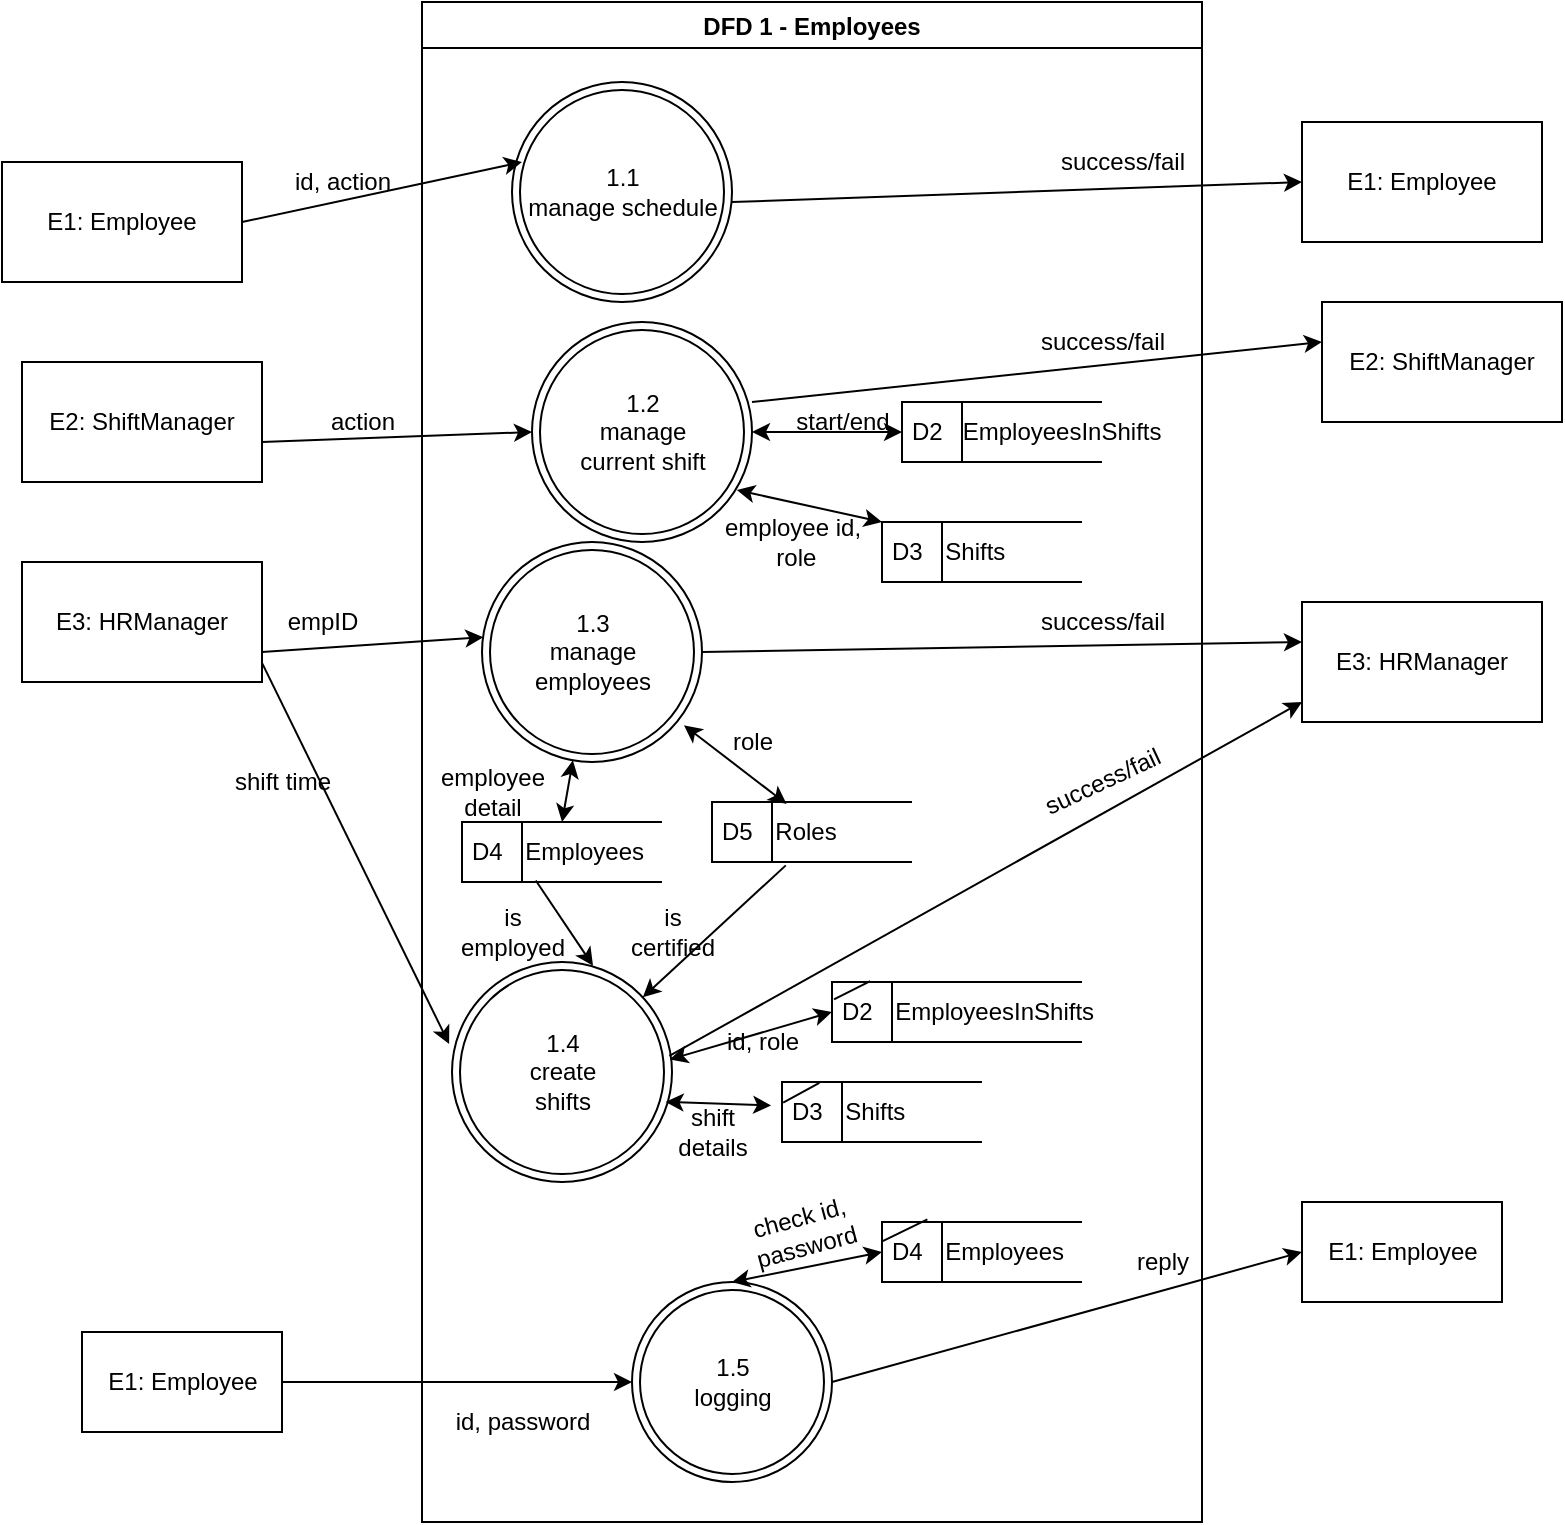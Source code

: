 <mxfile version="19.0.0" type="device" pages="7"><diagram id="raNkyrfglECwf75moIUf" name="DFD1"><mxGraphModel dx="1221" dy="644" grid="1" gridSize="10" guides="1" tooltips="1" connect="1" arrows="1" fold="1" page="1" pageScale="1" pageWidth="850" pageHeight="1100" math="0" shadow="0"><root><mxCell id="0"/><mxCell id="1" parent="0"/><mxCell id="CkFA-g_3sj36Eam0iLKg-1" value="E1: Employee" style="rounded=0;whiteSpace=wrap;html=1;" parent="1" vertex="1"><mxGeometry x="10" y="150" width="120" height="60" as="geometry"/></mxCell><mxCell id="_An9mvYG0IXRVUshZ2FU-1" value="DFD 1 - Employees" style="swimlane;" parent="1" vertex="1"><mxGeometry x="220" y="70" width="390" height="760" as="geometry"/></mxCell><mxCell id="LIxYT69t5dh3CI4ZURvw-1" value="&lt;span style=&quot;&quot;&gt;1.1&lt;/span&gt;&lt;br style=&quot;&quot;&gt;&lt;span style=&quot;&quot;&gt;manage schedule&lt;/span&gt;" style="ellipse;shape=doubleEllipse;html=1;dashed=0;whitespace=wrap;aspect=fixed;" parent="_An9mvYG0IXRVUshZ2FU-1" vertex="1"><mxGeometry x="45" y="40" width="110" height="110" as="geometry"/></mxCell><mxCell id="LIxYT69t5dh3CI4ZURvw-2" value="&lt;span style=&quot;&quot;&gt;1.2&lt;/span&gt;&lt;br style=&quot;&quot;&gt;&lt;span style=&quot;&quot;&gt;manage &lt;br&gt;current shift&lt;/span&gt;" style="ellipse;shape=doubleEllipse;html=1;dashed=0;whitespace=wrap;aspect=fixed;" parent="_An9mvYG0IXRVUshZ2FU-1" vertex="1"><mxGeometry x="55" y="160" width="110" height="110" as="geometry"/></mxCell><mxCell id="LIxYT69t5dh3CI4ZURvw-3" value="&lt;span style=&quot;&quot;&gt;1.3&lt;/span&gt;&lt;br style=&quot;&quot;&gt;&lt;span style=&quot;&quot;&gt;manage &lt;br&gt;employees&lt;/span&gt;" style="ellipse;shape=doubleEllipse;html=1;dashed=0;whitespace=wrap;aspect=fixed;" parent="_An9mvYG0IXRVUshZ2FU-1" vertex="1"><mxGeometry x="30" y="270" width="110" height="110" as="geometry"/></mxCell><mxCell id="LIxYT69t5dh3CI4ZURvw-4" value="&lt;span style=&quot;&quot;&gt;1.4&lt;/span&gt;&lt;br style=&quot;&quot;&gt;&lt;span style=&quot;&quot;&gt;create&lt;br&gt;shifts&lt;br&gt;&lt;/span&gt;" style="ellipse;shape=doubleEllipse;html=1;dashed=0;whitespace=wrap;aspect=fixed;" parent="_An9mvYG0IXRVUshZ2FU-1" vertex="1"><mxGeometry x="15" y="480" width="110" height="110" as="geometry"/></mxCell><mxCell id="cM1PcR75hqeo56gJvnQW-2" value="D2&lt;span style=&quot;white-space: pre;&quot;&gt;&#9;&lt;/span&gt;EmployeesInShifts" style="html=1;dashed=0;whitespace=wrap;shape=mxgraph.dfd.dataStoreID;align=left;spacingLeft=3;points=[[0,0],[0.5,0],[1,0],[0,0.5],[1,0.5],[0,1],[0.5,1],[1,1]];" parent="_An9mvYG0IXRVUshZ2FU-1" vertex="1"><mxGeometry x="205" y="490" width="125" height="30" as="geometry"/></mxCell><mxCell id="cM1PcR75hqeo56gJvnQW-4" value="D2&lt;span style=&quot;&quot;&gt;&amp;nbsp; &amp;nbsp;&lt;/span&gt;EmployeesInShifts" style="html=1;dashed=0;whitespace=wrap;shape=mxgraph.dfd.dataStoreID;align=left;spacingLeft=3;points=[[0,0],[0.5,0],[1,0],[0,0.5],[1,0.5],[0,1],[0.5,1],[1,1]];" parent="_An9mvYG0IXRVUshZ2FU-1" vertex="1"><mxGeometry x="240" y="200" width="100" height="30" as="geometry"/></mxCell><mxCell id="cM1PcR75hqeo56gJvnQW-8" value="" style="endArrow=none;html=1;rounded=0;entryX=0.153;entryY=-0.013;entryDx=0;entryDy=0;entryPerimeter=0;exitX=0.008;exitY=0.289;exitDx=0;exitDy=0;exitPerimeter=0;" parent="_An9mvYG0IXRVUshZ2FU-1" source="cM1PcR75hqeo56gJvnQW-2" target="cM1PcR75hqeo56gJvnQW-2" edge="1"><mxGeometry width="50" height="50" relative="1" as="geometry"><mxPoint x="220" y="440" as="sourcePoint"/><mxPoint x="250" y="440" as="targetPoint"/></mxGeometry></mxCell><mxCell id="yZVniAVMoRAG9zYFmdjt-1" value="" style="endArrow=classic;startArrow=classic;html=1;rounded=0;entryX=0;entryY=0.5;entryDx=0;entryDy=0;exitX=1;exitY=0.5;exitDx=0;exitDy=0;" parent="_An9mvYG0IXRVUshZ2FU-1" source="LIxYT69t5dh3CI4ZURvw-2" target="cM1PcR75hqeo56gJvnQW-4" edge="1"><mxGeometry width="50" height="50" relative="1" as="geometry"><mxPoint x="165" y="230" as="sourcePoint"/><mxPoint x="215" y="180" as="targetPoint"/></mxGeometry></mxCell><mxCell id="yZVniAVMoRAG9zYFmdjt-2" value="" style="endArrow=classic;startArrow=classic;html=1;rounded=0;entryX=0;entryY=0.5;entryDx=0;entryDy=0;exitX=0.99;exitY=0.443;exitDx=0;exitDy=0;exitPerimeter=0;" parent="_An9mvYG0IXRVUshZ2FU-1" source="LIxYT69t5dh3CI4ZURvw-4" target="cM1PcR75hqeo56gJvnQW-2" edge="1"><mxGeometry width="50" height="50" relative="1" as="geometry"><mxPoint x="145.0" y="390" as="sourcePoint"/><mxPoint x="220" y="390" as="targetPoint"/></mxGeometry></mxCell><mxCell id="J1t4yKSLH_-MDH8X67Pw-1" value="" style="endArrow=classic;html=1;rounded=0;" parent="_An9mvYG0IXRVUshZ2FU-1" edge="1"><mxGeometry width="50" height="50" relative="1" as="geometry"><mxPoint x="165" y="200" as="sourcePoint"/><mxPoint x="450" y="170" as="targetPoint"/></mxGeometry></mxCell><mxCell id="J1t4yKSLH_-MDH8X67Pw-2" value="" style="endArrow=classic;html=1;rounded=0;" parent="_An9mvYG0IXRVUshZ2FU-1" edge="1"><mxGeometry width="50" height="50" relative="1" as="geometry"><mxPoint x="155" y="100" as="sourcePoint"/><mxPoint x="440" y="90" as="targetPoint"/></mxGeometry></mxCell><mxCell id="J1t4yKSLH_-MDH8X67Pw-7" value="" style="endArrow=classic;html=1;rounded=0;exitX=1;exitY=0.5;exitDx=0;exitDy=0;" parent="_An9mvYG0IXRVUshZ2FU-1" source="LIxYT69t5dh3CI4ZURvw-3" edge="1"><mxGeometry width="50" height="50" relative="1" as="geometry"><mxPoint x="155" y="332.5" as="sourcePoint"/><mxPoint x="440" y="320" as="targetPoint"/></mxGeometry></mxCell><mxCell id="J1t4yKSLH_-MDH8X67Pw-8" value="" style="endArrow=classic;html=1;rounded=0;exitX=0.988;exitY=0.427;exitDx=0;exitDy=0;exitPerimeter=0;" parent="_An9mvYG0IXRVUshZ2FU-1" source="LIxYT69t5dh3CI4ZURvw-4" edge="1"><mxGeometry width="50" height="50" relative="1" as="geometry"><mxPoint x="140" y="422.5" as="sourcePoint"/><mxPoint x="440" y="350" as="targetPoint"/></mxGeometry></mxCell><mxCell id="03qbfOTF69h2N5_m2IqG-1" value="D3&lt;span style=&quot;white-space: pre;&quot;&gt;&#9;&lt;/span&gt;Shifts" style="html=1;dashed=0;whitespace=wrap;shape=mxgraph.dfd.dataStoreID;align=left;spacingLeft=3;points=[[0,0],[0.5,0],[1,0],[0,0.5],[1,0.5],[0,1],[0.5,1],[1,1]];" parent="_An9mvYG0IXRVUshZ2FU-1" vertex="1"><mxGeometry x="180" y="540" width="100" height="30" as="geometry"/></mxCell><mxCell id="03qbfOTF69h2N5_m2IqG-3" value="" style="endArrow=classic;startArrow=classic;html=1;rounded=0;entryX=-0.054;entryY=0.39;entryDx=0;entryDy=0;exitX=0.971;exitY=0.636;exitDx=0;exitDy=0;exitPerimeter=0;entryPerimeter=0;" parent="_An9mvYG0IXRVUshZ2FU-1" source="LIxYT69t5dh3CI4ZURvw-4" target="03qbfOTF69h2N5_m2IqG-1" edge="1"><mxGeometry width="50" height="50" relative="1" as="geometry"><mxPoint x="153.9" y="479.73" as="sourcePoint"/><mxPoint x="220" y="456.0" as="targetPoint"/></mxGeometry></mxCell><mxCell id="03qbfOTF69h2N5_m2IqG-5" value="D3&lt;span style=&quot;white-space: pre;&quot;&gt;&#9;&lt;/span&gt;Shifts" style="html=1;dashed=0;whitespace=wrap;shape=mxgraph.dfd.dataStoreID;align=left;spacingLeft=3;points=[[0,0],[0.5,0],[1,0],[0,0.5],[1,0.5],[0,1],[0.5,1],[1,1]];" parent="_An9mvYG0IXRVUshZ2FU-1" vertex="1"><mxGeometry x="230" y="260" width="100" height="30" as="geometry"/></mxCell><mxCell id="03qbfOTF69h2N5_m2IqG-6" value="" style="endArrow=classic;startArrow=classic;html=1;rounded=0;entryX=0;entryY=0;entryDx=0;entryDy=0;exitX=0.931;exitY=0.764;exitDx=0;exitDy=0;exitPerimeter=0;" parent="_An9mvYG0IXRVUshZ2FU-1" source="LIxYT69t5dh3CI4ZURvw-2" target="03qbfOTF69h2N5_m2IqG-5" edge="1"><mxGeometry width="50" height="50" relative="1" as="geometry"><mxPoint x="167.0" y="250" as="sourcePoint"/><mxPoint x="242" y="250" as="targetPoint"/></mxGeometry></mxCell><mxCell id="03qbfOTF69h2N5_m2IqG-7" value="" style="endArrow=none;html=1;rounded=0;entryX=0.006;entryY=0.343;entryDx=0;entryDy=0;entryPerimeter=0;exitX=0.187;exitY=0.013;exitDx=0;exitDy=0;exitPerimeter=0;" parent="_An9mvYG0IXRVUshZ2FU-1" source="03qbfOTF69h2N5_m2IqG-1" target="03qbfOTF69h2N5_m2IqG-1" edge="1"><mxGeometry width="50" height="50" relative="1" as="geometry"><mxPoint x="220.0" y="474.06" as="sourcePoint"/><mxPoint x="234.5" y="465" as="targetPoint"/></mxGeometry></mxCell><mxCell id="t6j-s5ZqRn0qefHjJoZm-2" value="D4&lt;span style=&quot;white-space: pre;&quot;&gt;&#9;&lt;/span&gt;Employees" style="html=1;dashed=0;whitespace=wrap;shape=mxgraph.dfd.dataStoreID;align=left;spacingLeft=3;points=[[0,0],[0.5,0],[1,0],[0,0.5],[1,0.5],[0,1],[0.5,1],[1,1]];" parent="_An9mvYG0IXRVUshZ2FU-1" vertex="1"><mxGeometry x="20" y="410" width="100" height="30" as="geometry"/></mxCell><mxCell id="g0wcCoGFgk1Uo3SRPoa1-1" value="D5&lt;span style=&quot;white-space: pre;&quot;&gt;&#9;&lt;/span&gt;Roles" style="html=1;dashed=0;whitespace=wrap;shape=mxgraph.dfd.dataStoreID;align=left;spacingLeft=3;points=[[0,0],[0.5,0],[1,0],[0,0.5],[1,0.5],[0,1],[0.5,1],[1,1]];" parent="_An9mvYG0IXRVUshZ2FU-1" vertex="1"><mxGeometry x="145" y="400" width="100" height="30" as="geometry"/></mxCell><mxCell id="g0wcCoGFgk1Uo3SRPoa1-2" value="" style="endArrow=classic;startArrow=classic;html=1;rounded=0;exitX=0.5;exitY=0;exitDx=0;exitDy=0;" parent="_An9mvYG0IXRVUshZ2FU-1" source="t6j-s5ZqRn0qefHjJoZm-2" target="LIxYT69t5dh3CI4ZURvw-3" edge="1"><mxGeometry width="50" height="50" relative="1" as="geometry"><mxPoint x="130" y="390" as="sourcePoint"/><mxPoint x="180" y="340" as="targetPoint"/></mxGeometry></mxCell><mxCell id="g0wcCoGFgk1Uo3SRPoa1-5" value="" style="endArrow=classic;startArrow=classic;html=1;rounded=0;exitX=0.918;exitY=0.833;exitDx=0;exitDy=0;exitPerimeter=0;entryX=0.373;entryY=0.033;entryDx=0;entryDy=0;entryPerimeter=0;" parent="_An9mvYG0IXRVUshZ2FU-1" source="LIxYT69t5dh3CI4ZURvw-3" target="g0wcCoGFgk1Uo3SRPoa1-1" edge="1"><mxGeometry width="50" height="50" relative="1" as="geometry"><mxPoint x="130" y="580" as="sourcePoint"/><mxPoint x="180" y="530" as="targetPoint"/></mxGeometry></mxCell><mxCell id="cUVKnuvDU24ILdv-HoR6-6" value="employee id,&lt;br&gt;&amp;nbsp;role" style="text;html=1;align=center;verticalAlign=middle;resizable=0;points=[];autosize=1;strokeColor=none;fillColor=none;" parent="_An9mvYG0IXRVUshZ2FU-1" vertex="1"><mxGeometry x="145" y="255" width="80" height="30" as="geometry"/></mxCell><mxCell id="cUVKnuvDU24ILdv-HoR6-7" value="role" style="text;html=1;align=center;verticalAlign=middle;resizable=0;points=[];autosize=1;strokeColor=none;fillColor=none;" parent="_An9mvYG0IXRVUshZ2FU-1" vertex="1"><mxGeometry x="145" y="360" width="40" height="20" as="geometry"/></mxCell><mxCell id="cUVKnuvDU24ILdv-HoR6-8" value="employee&lt;br&gt;detail" style="text;html=1;align=center;verticalAlign=middle;resizable=0;points=[];autosize=1;strokeColor=none;fillColor=none;" parent="_An9mvYG0IXRVUshZ2FU-1" vertex="1"><mxGeometry y="380" width="70" height="30" as="geometry"/></mxCell><mxCell id="cUVKnuvDU24ILdv-HoR6-9" value="is &lt;br&gt;employed" style="text;html=1;align=center;verticalAlign=middle;resizable=0;points=[];autosize=1;strokeColor=none;fillColor=none;" parent="_An9mvYG0IXRVUshZ2FU-1" vertex="1"><mxGeometry x="10" y="450" width="70" height="30" as="geometry"/></mxCell><mxCell id="cUVKnuvDU24ILdv-HoR6-11" value="" style="endArrow=classic;html=1;rounded=0;exitX=0.369;exitY=0.976;exitDx=0;exitDy=0;exitPerimeter=0;entryX=0.641;entryY=0.017;entryDx=0;entryDy=0;entryPerimeter=0;" parent="_An9mvYG0IXRVUshZ2FU-1" source="t6j-s5ZqRn0qefHjJoZm-2" target="LIxYT69t5dh3CI4ZURvw-4" edge="1"><mxGeometry width="50" height="50" relative="1" as="geometry"><mxPoint x="90" y="490" as="sourcePoint"/><mxPoint x="140" y="440" as="targetPoint"/></mxGeometry></mxCell><mxCell id="cUVKnuvDU24ILdv-HoR6-12" value="" style="endArrow=classic;html=1;rounded=0;exitX=0.369;exitY=1.056;exitDx=0;exitDy=0;exitPerimeter=0;" parent="_An9mvYG0IXRVUshZ2FU-1" source="g0wcCoGFgk1Uo3SRPoa1-1" target="LIxYT69t5dh3CI4ZURvw-4" edge="1"><mxGeometry width="50" height="50" relative="1" as="geometry"><mxPoint x="66.9" y="449.28" as="sourcePoint"/><mxPoint x="95.51" y="491.87" as="targetPoint"/></mxGeometry></mxCell><mxCell id="cUVKnuvDU24ILdv-HoR6-13" value="is &lt;br&gt;certified" style="text;html=1;align=center;verticalAlign=middle;resizable=0;points=[];autosize=1;strokeColor=none;fillColor=none;" parent="_An9mvYG0IXRVUshZ2FU-1" vertex="1"><mxGeometry x="95" y="450" width="60" height="30" as="geometry"/></mxCell><mxCell id="cUVKnuvDU24ILdv-HoR6-14" value="id, role" style="text;html=1;align=center;verticalAlign=middle;resizable=0;points=[];autosize=1;strokeColor=none;fillColor=none;" parent="_An9mvYG0IXRVUshZ2FU-1" vertex="1"><mxGeometry x="145" y="510" width="50" height="20" as="geometry"/></mxCell><mxCell id="cUVKnuvDU24ILdv-HoR6-15" value="shift &lt;br&gt;details" style="text;html=1;align=center;verticalAlign=middle;resizable=0;points=[];autosize=1;strokeColor=none;fillColor=none;" parent="_An9mvYG0IXRVUshZ2FU-1" vertex="1"><mxGeometry x="120" y="550" width="50" height="30" as="geometry"/></mxCell><mxCell id="cUVKnuvDU24ILdv-HoR6-16" value="success/fail" style="text;html=1;align=center;verticalAlign=middle;resizable=0;points=[];autosize=1;strokeColor=none;fillColor=none;" parent="_An9mvYG0IXRVUshZ2FU-1" vertex="1"><mxGeometry x="310" y="70" width="80" height="20" as="geometry"/></mxCell><mxCell id="cUVKnuvDU24ILdv-HoR6-17" value="success/fail" style="text;html=1;align=center;verticalAlign=middle;resizable=0;points=[];autosize=1;strokeColor=none;fillColor=none;" parent="_An9mvYG0IXRVUshZ2FU-1" vertex="1"><mxGeometry x="300" y="160" width="80" height="20" as="geometry"/></mxCell><mxCell id="cUVKnuvDU24ILdv-HoR6-18" value="success/fail" style="text;html=1;align=center;verticalAlign=middle;resizable=0;points=[];autosize=1;strokeColor=none;fillColor=none;" parent="_An9mvYG0IXRVUshZ2FU-1" vertex="1"><mxGeometry x="300" y="300" width="80" height="20" as="geometry"/></mxCell><mxCell id="cUVKnuvDU24ILdv-HoR6-19" value="success/fail" style="text;html=1;align=center;verticalAlign=middle;resizable=0;points=[];autosize=1;strokeColor=none;fillColor=none;rotation=-25;" parent="_An9mvYG0IXRVUshZ2FU-1" vertex="1"><mxGeometry x="300" y="380" width="80" height="20" as="geometry"/></mxCell><mxCell id="bqFayKwww44w8Perk1Le-1" value="1.5&lt;br&gt;logging" style="ellipse;shape=doubleEllipse;html=1;dashed=0;whitespace=wrap;aspect=fixed;gradientColor=none;" vertex="1" parent="_An9mvYG0IXRVUshZ2FU-1"><mxGeometry x="105" y="640" width="100" height="100" as="geometry"/></mxCell><mxCell id="bqFayKwww44w8Perk1Le-7" value="id, password" style="text;html=1;align=center;verticalAlign=middle;resizable=0;points=[];autosize=1;strokeColor=none;fillColor=none;" vertex="1" parent="_An9mvYG0IXRVUshZ2FU-1"><mxGeometry x="10" y="700" width="80" height="20" as="geometry"/></mxCell><mxCell id="bqFayKwww44w8Perk1Le-15" value="check id,&lt;br&gt;password" style="text;html=1;align=center;verticalAlign=middle;resizable=0;points=[];autosize=1;strokeColor=none;fillColor=none;rotation=-15;" vertex="1" parent="_An9mvYG0IXRVUshZ2FU-1"><mxGeometry x="155" y="600" width="70" height="30" as="geometry"/></mxCell><mxCell id="fQxdhNOAEfGzTeakjqYu-1" value="" style="endArrow=classic;html=1;rounded=0;" parent="1" edge="1"><mxGeometry width="50" height="50" relative="1" as="geometry"><mxPoint x="130" y="180" as="sourcePoint"/><mxPoint x="270" y="150" as="targetPoint"/></mxGeometry></mxCell><mxCell id="fQxdhNOAEfGzTeakjqYu-2" value="" style="endArrow=classic;html=1;rounded=0;entryX=0;entryY=0.5;entryDx=0;entryDy=0;" parent="1" target="LIxYT69t5dh3CI4ZURvw-2" edge="1"><mxGeometry width="50" height="50" relative="1" as="geometry"><mxPoint x="140" y="290" as="sourcePoint"/><mxPoint x="265" y="285" as="targetPoint"/></mxGeometry></mxCell><mxCell id="fQxdhNOAEfGzTeakjqYu-6" value="E2: ShiftManager" style="rounded=0;whiteSpace=wrap;html=1;" parent="1" vertex="1"><mxGeometry x="20" y="250" width="120" height="60" as="geometry"/></mxCell><mxCell id="fQxdhNOAEfGzTeakjqYu-10" value="E3: HRManager" style="rounded=0;whiteSpace=wrap;html=1;" parent="1" vertex="1"><mxGeometry x="20" y="350" width="120" height="60" as="geometry"/></mxCell><mxCell id="fQxdhNOAEfGzTeakjqYu-15" value="" style="endArrow=classic;html=1;rounded=0;exitX=1;exitY=0.75;exitDx=0;exitDy=0;entryX=0.006;entryY=0.433;entryDx=0;entryDy=0;entryPerimeter=0;" parent="1" source="fQxdhNOAEfGzTeakjqYu-10" target="LIxYT69t5dh3CI4ZURvw-3" edge="1"><mxGeometry width="50" height="50" relative="1" as="geometry"><mxPoint x="150" y="390" as="sourcePoint"/><mxPoint x="268" y="400" as="targetPoint"/></mxGeometry></mxCell><mxCell id="Hbi2y_4imm_Cu5egLrsC-3" value="" style="endArrow=classic;html=1;rounded=0;exitX=1;exitY=0.75;exitDx=0;exitDy=0;entryX=-0.013;entryY=0.373;entryDx=0;entryDy=0;entryPerimeter=0;" parent="1" target="LIxYT69t5dh3CI4ZURvw-4" edge="1"><mxGeometry width="50" height="50" relative="1" as="geometry"><mxPoint x="140" y="400.45" as="sourcePoint"/><mxPoint x="265" y="515" as="targetPoint"/></mxGeometry></mxCell><mxCell id="J1t4yKSLH_-MDH8X67Pw-3" value="E1: Employee" style="rounded=0;whiteSpace=wrap;html=1;" parent="1" vertex="1"><mxGeometry x="660" y="130" width="120" height="60" as="geometry"/></mxCell><mxCell id="J1t4yKSLH_-MDH8X67Pw-5" value="E2: ShiftManager" style="rounded=0;whiteSpace=wrap;html=1;" parent="1" vertex="1"><mxGeometry x="670" y="220" width="120" height="60" as="geometry"/></mxCell><mxCell id="J1t4yKSLH_-MDH8X67Pw-9" value="E3: HRManager" style="rounded=0;whiteSpace=wrap;html=1;" parent="1" vertex="1"><mxGeometry x="660" y="370" width="120" height="60" as="geometry"/></mxCell><mxCell id="cUVKnuvDU24ILdv-HoR6-1" value="id, action" style="text;html=1;align=center;verticalAlign=middle;resizable=0;points=[];autosize=1;strokeColor=none;fillColor=none;" parent="1" vertex="1"><mxGeometry x="150" y="150" width="60" height="20" as="geometry"/></mxCell><mxCell id="cUVKnuvDU24ILdv-HoR6-2" value="action" style="text;html=1;align=center;verticalAlign=middle;resizable=0;points=[];autosize=1;strokeColor=none;fillColor=none;" parent="1" vertex="1"><mxGeometry x="165" y="270" width="50" height="20" as="geometry"/></mxCell><mxCell id="cUVKnuvDU24ILdv-HoR6-3" value="empID" style="text;html=1;align=center;verticalAlign=middle;resizable=0;points=[];autosize=1;strokeColor=none;fillColor=none;" parent="1" vertex="1"><mxGeometry x="145" y="370" width="50" height="20" as="geometry"/></mxCell><mxCell id="cUVKnuvDU24ILdv-HoR6-4" value="shift time" style="text;html=1;align=center;verticalAlign=middle;resizable=0;points=[];autosize=1;strokeColor=none;fillColor=none;" parent="1" vertex="1"><mxGeometry x="120" y="450" width="60" height="20" as="geometry"/></mxCell><mxCell id="cUVKnuvDU24ILdv-HoR6-5" value="start/end" style="text;html=1;align=center;verticalAlign=middle;resizable=0;points=[];autosize=1;strokeColor=none;fillColor=none;" parent="1" vertex="1"><mxGeometry x="400" y="270" width="60" height="20" as="geometry"/></mxCell><mxCell id="bqFayKwww44w8Perk1Le-3" value="D4&lt;span style=&quot;white-space: pre;&quot;&gt;&#9;&lt;/span&gt;Employees" style="html=1;dashed=0;whitespace=wrap;shape=mxgraph.dfd.dataStoreID;align=left;spacingLeft=3;points=[[0,0],[0.5,0],[1,0],[0,0.5],[1,0.5],[0,1],[0.5,1],[1,1]];" vertex="1" parent="1"><mxGeometry x="450" y="680" width="100" height="30" as="geometry"/></mxCell><mxCell id="bqFayKwww44w8Perk1Le-4" value="" style="endArrow=none;html=1;rounded=0;exitX=0.001;exitY=0.324;exitDx=0;exitDy=0;exitPerimeter=0;entryX=0.227;entryY=-0.045;entryDx=0;entryDy=0;entryPerimeter=0;" edge="1" parent="1" source="bqFayKwww44w8Perk1Le-3" target="bqFayKwww44w8Perk1Le-3"><mxGeometry width="50" height="50" relative="1" as="geometry"><mxPoint x="200" y="520" as="sourcePoint"/><mxPoint x="250" y="470" as="targetPoint"/></mxGeometry></mxCell><mxCell id="bqFayKwww44w8Perk1Le-5" value="E1: Employee" style="html=1;dashed=0;whitespace=wrap;gradientColor=none;" vertex="1" parent="1"><mxGeometry x="50" y="735" width="100" height="50" as="geometry"/></mxCell><mxCell id="bqFayKwww44w8Perk1Le-6" value="" style="endArrow=classic;html=1;rounded=0;exitX=1;exitY=0.5;exitDx=0;exitDy=0;" edge="1" parent="1" source="bqFayKwww44w8Perk1Le-5" target="bqFayKwww44w8Perk1Le-1"><mxGeometry width="50" height="50" relative="1" as="geometry"><mxPoint x="460" y="770" as="sourcePoint"/><mxPoint x="300" y="840" as="targetPoint"/></mxGeometry></mxCell><mxCell id="bqFayKwww44w8Perk1Le-8" value="" style="endArrow=classic;html=1;rounded=0;exitX=1;exitY=0.5;exitDx=0;exitDy=0;entryX=0;entryY=0.5;entryDx=0;entryDy=0;" edge="1" parent="1" source="bqFayKwww44w8Perk1Le-1" target="bqFayKwww44w8Perk1Le-9"><mxGeometry width="50" height="50" relative="1" as="geometry"><mxPoint x="170" y="855" as="sourcePoint"/><mxPoint x="680" y="840" as="targetPoint"/></mxGeometry></mxCell><mxCell id="bqFayKwww44w8Perk1Le-9" value="E1: Employee" style="html=1;dashed=0;whitespace=wrap;gradientColor=none;" vertex="1" parent="1"><mxGeometry x="660" y="670" width="100" height="50" as="geometry"/></mxCell><mxCell id="bqFayKwww44w8Perk1Le-14" value="" style="endArrow=classic;startArrow=classic;html=1;rounded=0;exitX=0.5;exitY=0;exitDx=0;exitDy=0;entryX=0;entryY=0.5;entryDx=0;entryDy=0;" edge="1" parent="1" source="bqFayKwww44w8Perk1Le-1" target="bqFayKwww44w8Perk1Le-3"><mxGeometry width="50" height="50" relative="1" as="geometry"><mxPoint x="430" y="760" as="sourcePoint"/><mxPoint x="480" y="710" as="targetPoint"/></mxGeometry></mxCell><mxCell id="bqFayKwww44w8Perk1Le-16" value="reply" style="text;html=1;align=center;verticalAlign=middle;resizable=0;points=[];autosize=1;strokeColor=none;fillColor=none;" vertex="1" parent="1"><mxGeometry x="570" y="690" width="40" height="20" as="geometry"/></mxCell></root></mxGraphModel></diagram><diagram id="CaVBVtTu9Kgebzx7mYbm" name="DFD1.1"><mxGraphModel dx="978" dy="474" grid="1" gridSize="10" guides="1" tooltips="1" connect="1" arrows="1" fold="1" page="1" pageScale="1" pageWidth="850" pageHeight="1100" math="0" shadow="0"><root><mxCell id="0"/><mxCell id="1" parent="0"/><mxCell id="BbgQyqew5PU9RuuzZDLp-1" value="DFD 1.1 - Manage Schedule" style="swimlane;" parent="1" vertex="1"><mxGeometry x="160" width="530" height="480" as="geometry"/></mxCell><mxCell id="uvOS4meqbka7gCcgUIF8-2" value="1.1.1&lt;br&gt;view&lt;br&gt;availability&lt;br&gt;schedule" style="shape=ellipse;html=1;dashed=0;whitespace=wrap;aspect=fixed;perimeter=ellipsePerimeter;" parent="BbgQyqew5PU9RuuzZDLp-1" vertex="1"><mxGeometry x="70" y="50" width="90" height="90" as="geometry"/></mxCell><mxCell id="fbSikpes6Xyb7WM3dI24-2" value="D1&lt;span style=&quot;white-space: pre;&quot;&gt;&#9;&lt;/span&gt;Schedules" style="html=1;dashed=0;whitespace=wrap;shape=mxgraph.dfd.dataStoreID;align=left;spacingLeft=3;points=[[0,0],[0.5,0],[1,0],[0,0.5],[1,0.5],[0,1],[0.5,1],[1,1]];" parent="BbgQyqew5PU9RuuzZDLp-1" vertex="1"><mxGeometry x="310" y="140" width="100" height="30" as="geometry"/></mxCell><mxCell id="fbSikpes6Xyb7WM3dI24-4" value="" style="endArrow=classic;html=1;rounded=0;entryX=0.924;entryY=0.736;entryDx=0;entryDy=0;entryPerimeter=0;exitX=0;exitY=0.5;exitDx=0;exitDy=0;startArrow=none;" parent="BbgQyqew5PU9RuuzZDLp-1" source="OHFjnHy-6Sj2k4MqJ8lN-1" target="uvOS4meqbka7gCcgUIF8-2" edge="1"><mxGeometry width="50" height="50" relative="1" as="geometry"><mxPoint x="150" y="280" as="sourcePoint"/><mxPoint x="200" y="230" as="targetPoint"/></mxGeometry></mxCell><mxCell id="Hm1Wi3vF7bpr36Vjt0ga-1" value="1.1.2&lt;br&gt;change&lt;br&gt;availability&lt;br&gt;schedule" style="shape=ellipse;html=1;dashed=0;whitespace=wrap;aspect=fixed;perimeter=ellipsePerimeter;" parent="BbgQyqew5PU9RuuzZDLp-1" vertex="1"><mxGeometry x="30" y="240" width="90" height="90" as="geometry"/></mxCell><mxCell id="Hm1Wi3vF7bpr36Vjt0ga-3" value="" style="endArrow=classic;html=1;rounded=0;entryX=0.052;entryY=0.645;entryDx=0;entryDy=0;entryPerimeter=0;" parent="BbgQyqew5PU9RuuzZDLp-1" target="Hm1Wi3vF7bpr36Vjt0ga-10" edge="1"><mxGeometry width="50" height="50" relative="1" as="geometry"><mxPoint x="120" y="270" as="sourcePoint"/><mxPoint x="250" y="240" as="targetPoint"/></mxGeometry></mxCell><mxCell id="Hm1Wi3vF7bpr36Vjt0ga-4" value="" style="endArrow=classic;html=1;rounded=0;startArrow=none;exitX=1;exitY=0.5;exitDx=0;exitDy=0;" parent="BbgQyqew5PU9RuuzZDLp-1" source="Hm1Wi3vF7bpr36Vjt0ga-14" edge="1"><mxGeometry width="50" height="50" relative="1" as="geometry"><mxPoint x="120" y="290" as="sourcePoint"/><mxPoint x="250" y="300" as="targetPoint"/></mxGeometry></mxCell><mxCell id="Hm1Wi3vF7bpr36Vjt0ga-5" value="" style="endArrow=classic;html=1;rounded=0;startArrow=none;exitX=1;exitY=1;exitDx=0;exitDy=0;entryX=-0.039;entryY=0.393;entryDx=0;entryDy=0;entryPerimeter=0;" parent="BbgQyqew5PU9RuuzZDLp-1" source="Hm1Wi3vF7bpr36Vjt0ga-1" target="Hm1Wi3vF7bpr36Vjt0ga-16" edge="1"><mxGeometry width="50" height="50" relative="1" as="geometry"><mxPoint x="110" y="310" as="sourcePoint"/><mxPoint x="240" y="350" as="targetPoint"/></mxGeometry></mxCell><mxCell id="Hm1Wi3vF7bpr36Vjt0ga-6" value="" style="shape=requiredInterface;html=1;verticalLabelPosition=bottom;sketch=0;" parent="BbgQyqew5PU9RuuzZDLp-1" vertex="1"><mxGeometry x="120" y="270" width="10" height="50" as="geometry"/></mxCell><mxCell id="Hm1Wi3vF7bpr36Vjt0ga-8" value="OR" style="text;html=1;align=center;verticalAlign=middle;resizable=0;points=[];autosize=1;strokeColor=none;fillColor=none;" parent="BbgQyqew5PU9RuuzZDLp-1" vertex="1"><mxGeometry x="120" y="300" width="30" height="20" as="geometry"/></mxCell><mxCell id="Hm1Wi3vF7bpr36Vjt0ga-10" value="1.1.2.1&lt;br&gt;add&lt;br&gt;available&amp;nbsp;&lt;br&gt;time slot" style="shape=ellipse;html=1;dashed=0;whitespace=wrap;aspect=fixed;perimeter=ellipsePerimeter;" parent="BbgQyqew5PU9RuuzZDLp-1" vertex="1"><mxGeometry x="252.5" y="195" width="75" height="75" as="geometry"/></mxCell><mxCell id="Hm1Wi3vF7bpr36Vjt0ga-11" value="" style="endArrow=classic;html=1;rounded=0;entryX=0.232;entryY=1.047;entryDx=0;entryDy=0;entryPerimeter=0;exitX=0.794;exitY=0.035;exitDx=0;exitDy=0;exitPerimeter=0;" parent="BbgQyqew5PU9RuuzZDLp-1" source="Hm1Wi3vF7bpr36Vjt0ga-10" target="fbSikpes6Xyb7WM3dI24-2" edge="1"><mxGeometry width="50" height="50" relative="1" as="geometry"><mxPoint x="150" y="270" as="sourcePoint"/><mxPoint x="200" y="220" as="targetPoint"/></mxGeometry></mxCell><mxCell id="Hm1Wi3vF7bpr36Vjt0ga-12" value="D1&lt;span style=&quot;white-space: pre;&quot;&gt;&#9;&lt;/span&gt;Schedules" style="html=1;dashed=0;whitespace=wrap;shape=mxgraph.dfd.dataStoreID;align=left;spacingLeft=3;points=[[0,0],[0.5,0],[1,0],[0,0.5],[1,0.5],[0,1],[0.5,1],[1,1]];" parent="BbgQyqew5PU9RuuzZDLp-1" vertex="1"><mxGeometry x="310" y="360" width="100" height="30" as="geometry"/></mxCell><mxCell id="Hm1Wi3vF7bpr36Vjt0ga-13" value="" style="endArrow=none;html=1;rounded=0;entryX=0.154;entryY=0.023;entryDx=0;entryDy=0;entryPerimeter=0;exitX=0.005;exitY=0.358;exitDx=0;exitDy=0;exitPerimeter=0;" parent="BbgQyqew5PU9RuuzZDLp-1" source="Hm1Wi3vF7bpr36Vjt0ga-12" target="Hm1Wi3vF7bpr36Vjt0ga-12" edge="1"><mxGeometry width="50" height="50" relative="1" as="geometry"><mxPoint x="140" y="420" as="sourcePoint"/><mxPoint x="160" y="370" as="targetPoint"/></mxGeometry></mxCell><mxCell id="Hm1Wi3vF7bpr36Vjt0ga-16" value="1.1.2.3&lt;br&gt;reset&lt;br&gt;schedule" style="shape=ellipse;html=1;dashed=0;whitespace=wrap;aspect=fixed;perimeter=ellipsePerimeter;" parent="BbgQyqew5PU9RuuzZDLp-1" vertex="1"><mxGeometry x="200" y="390" width="75" height="75" as="geometry"/></mxCell><mxCell id="Hm1Wi3vF7bpr36Vjt0ga-20" value="" style="endArrow=classic;html=1;rounded=0;exitX=1.022;exitY=0.62;exitDx=0;exitDy=0;exitPerimeter=0;entryX=0;entryY=0.25;entryDx=0;entryDy=0;" parent="BbgQyqew5PU9RuuzZDLp-1" target="Hm1Wi3vF7bpr36Vjt0ga-19" edge="1"><mxGeometry width="50" height="50" relative="1" as="geometry"><mxPoint x="327.5" y="230.8" as="sourcePoint"/><mxPoint x="725.52" y="230" as="targetPoint"/></mxGeometry></mxCell><mxCell id="Hm1Wi3vF7bpr36Vjt0ga-23" value="" style="endArrow=classic;html=1;rounded=0;startArrow=none;exitX=0.988;exitY=0.721;exitDx=0;exitDy=0;entryX=0.265;entryY=-0.024;entryDx=0;entryDy=0;entryPerimeter=0;exitPerimeter=0;" parent="BbgQyqew5PU9RuuzZDLp-1" source="Hm1Wi3vF7bpr36Vjt0ga-14" target="Hm1Wi3vF7bpr36Vjt0ga-12" edge="1"><mxGeometry width="50" height="50" relative="1" as="geometry"><mxPoint x="320.0" y="330" as="sourcePoint"/><mxPoint x="450" y="345" as="targetPoint"/></mxGeometry></mxCell><mxCell id="Hm1Wi3vF7bpr36Vjt0ga-24" value="" style="endArrow=classic;html=1;rounded=0;startArrow=none;exitX=1;exitY=0.5;exitDx=0;exitDy=0;entryX=0;entryY=0.5;entryDx=0;entryDy=0;" parent="BbgQyqew5PU9RuuzZDLp-1" target="Hm1Wi3vF7bpr36Vjt0ga-12" edge="1"><mxGeometry width="50" height="50" relative="1" as="geometry"><mxPoint x="240.0" y="390" as="sourcePoint"/><mxPoint x="370" y="405" as="targetPoint"/></mxGeometry></mxCell><mxCell id="Hm1Wi3vF7bpr36Vjt0ga-25" value="time slot&amp;nbsp;&lt;br&gt;" style="text;html=1;align=center;verticalAlign=middle;resizable=0;points=[];autosize=1;strokeColor=none;fillColor=none;" parent="BbgQyqew5PU9RuuzZDLp-1" vertex="1"><mxGeometry x="330" y="325" width="60" height="20" as="geometry"/></mxCell><mxCell id="Hm1Wi3vF7bpr36Vjt0ga-26" value="time slot&amp;nbsp;&lt;br&gt;" style="text;html=1;align=center;verticalAlign=middle;resizable=0;points=[];autosize=1;strokeColor=none;fillColor=none;" parent="BbgQyqew5PU9RuuzZDLp-1" vertex="1"><mxGeometry x="270" y="175" width="60" height="20" as="geometry"/></mxCell><mxCell id="Hm1Wi3vF7bpr36Vjt0ga-14" value="1.1.2.2&lt;br&gt;remove&lt;br&gt;available&amp;nbsp;&lt;br&gt;time slot" style="shape=ellipse;html=1;dashed=0;whitespace=wrap;aspect=fixed;perimeter=ellipsePerimeter;" parent="BbgQyqew5PU9RuuzZDLp-1" vertex="1"><mxGeometry x="240" y="275" width="75" height="75" as="geometry"/></mxCell><mxCell id="OBdElzVXBHwm-GjwGs-J-59" value="" style="endArrow=none;html=1;rounded=0;startArrow=none;exitX=1;exitY=0.5;exitDx=0;exitDy=0;entryX=0;entryY=0.5;entryDx=0;entryDy=0;" parent="BbgQyqew5PU9RuuzZDLp-1" source="Hm1Wi3vF7bpr36Vjt0ga-1" target="Hm1Wi3vF7bpr36Vjt0ga-14" edge="1"><mxGeometry width="50" height="50" relative="1" as="geometry"><mxPoint x="250.0" y="295" as="sourcePoint"/><mxPoint x="220" y="300" as="targetPoint"/></mxGeometry></mxCell><mxCell id="OHFjnHy-6Sj2k4MqJ8lN-1" value="schedule" style="text;html=1;align=center;verticalAlign=middle;resizable=0;points=[];autosize=1;strokeColor=none;fillColor=none;" parent="BbgQyqew5PU9RuuzZDLp-1" vertex="1"><mxGeometry x="207.5" y="120" width="60" height="20" as="geometry"/></mxCell><mxCell id="3gcfcXAdFGi6eqaOoXup-1" value="" style="endArrow=none;html=1;rounded=0;entryX=0.924;entryY=0.736;entryDx=0;entryDy=0;entryPerimeter=0;exitX=0;exitY=0.5;exitDx=0;exitDy=0;" parent="BbgQyqew5PU9RuuzZDLp-1" source="fbSikpes6Xyb7WM3dI24-2" target="OHFjnHy-6Sj2k4MqJ8lN-1" edge="1"><mxGeometry width="50" height="50" relative="1" as="geometry"><mxPoint x="440.0" y="165" as="sourcePoint"/><mxPoint x="283.16" y="126.24" as="targetPoint"/></mxGeometry></mxCell><mxCell id="t698zDmqJo9q9ZE0_L7i-1" value="success/fail" style="text;html=1;align=center;verticalAlign=middle;resizable=0;points=[];autosize=1;strokeColor=none;fillColor=none;" vertex="1" parent="BbgQyqew5PU9RuuzZDLp-1"><mxGeometry x="430" y="85" width="80" height="20" as="geometry"/></mxCell><mxCell id="t698zDmqJo9q9ZE0_L7i-2" value="success/fail" style="text;html=1;align=center;verticalAlign=middle;resizable=0;points=[];autosize=1;strokeColor=none;fillColor=none;rotation=15;" vertex="1" parent="BbgQyqew5PU9RuuzZDLp-1"><mxGeometry x="420" y="240" width="80" height="20" as="geometry"/></mxCell><mxCell id="t698zDmqJo9q9ZE0_L7i-3" value="success/fail" style="text;html=1;align=center;verticalAlign=middle;resizable=0;points=[];autosize=1;strokeColor=none;fillColor=none;rotation=5;" vertex="1" parent="BbgQyqew5PU9RuuzZDLp-1"><mxGeometry x="410" y="285" width="80" height="20" as="geometry"/></mxCell><mxCell id="t698zDmqJo9q9ZE0_L7i-4" value="success/fail" style="text;html=1;align=center;verticalAlign=middle;resizable=0;points=[];autosize=1;strokeColor=none;fillColor=none;rotation=-10;" vertex="1" parent="BbgQyqew5PU9RuuzZDLp-1"><mxGeometry x="440" y="350" width="80" height="20" as="geometry"/></mxCell><mxCell id="0hgmcYZzTCH9Z4NSNUOx-4" value="time slot" style="text;html=1;align=center;verticalAlign=middle;resizable=0;points=[];autosize=1;strokeColor=none;fillColor=none;rotation=15;" vertex="1" parent="BbgQyqew5PU9RuuzZDLp-1"><mxGeometry x="160" y="285" width="60" height="20" as="geometry"/></mxCell><mxCell id="0hgmcYZzTCH9Z4NSNUOx-2" value="action, time slot" style="text;html=1;align=center;verticalAlign=middle;resizable=0;points=[];autosize=1;strokeColor=none;fillColor=none;rotation=30;" vertex="1" parent="BbgQyqew5PU9RuuzZDLp-1"><mxGeometry x="-60" y="220" width="100" height="20" as="geometry"/></mxCell><mxCell id="0_X-6Oo2nq6ZASc1AeqK-1" value="E1: Employee" style="html=1;dashed=0;whitespace=wrap;" parent="1" vertex="1"><mxGeometry y="180" width="100" height="50" as="geometry"/></mxCell><mxCell id="uvOS4meqbka7gCcgUIF8-1" value="" style="endArrow=classic;html=1;rounded=0;exitX=1;exitY=0.4;exitDx=0;exitDy=0;exitPerimeter=0;" parent="1" target="uvOS4meqbka7gCcgUIF8-2" edge="1" source="0_X-6Oo2nq6ZASc1AeqK-1"><mxGeometry width="50" height="50" relative="1" as="geometry"><mxPoint y="210" as="sourcePoint"/><mxPoint x="240" y="120" as="targetPoint"/></mxGeometry></mxCell><mxCell id="OHFjnHy-6Sj2k4MqJ8lN-3" value="E1: Employee" style="html=1;dashed=0;whitespace=wrap;" parent="1" vertex="1"><mxGeometry x="720" y="90" width="100" height="50" as="geometry"/></mxCell><mxCell id="Hm1Wi3vF7bpr36Vjt0ga-2" value="" style="endArrow=classic;html=1;rounded=0;entryX=-0.036;entryY=0.402;entryDx=0;entryDy=0;entryPerimeter=0;exitX=1;exitY=0.5;exitDx=0;exitDy=0;" parent="1" target="Hm1Wi3vF7bpr36Vjt0ga-1" edge="1" source="0_X-6Oo2nq6ZASc1AeqK-1"><mxGeometry width="50" height="50" relative="1" as="geometry"><mxPoint x="-10" y="220" as="sourcePoint"/><mxPoint x="213.638" y="132.726" as="targetPoint"/></mxGeometry></mxCell><mxCell id="OHFjnHy-6Sj2k4MqJ8lN-2" value="" style="endArrow=classic;html=1;rounded=0;exitX=1.022;exitY=0.62;exitDx=0;exitDy=0;exitPerimeter=0;entryX=0;entryY=0.5;entryDx=0;entryDy=0;" parent="1" source="uvOS4meqbka7gCcgUIF8-2" target="OHFjnHy-6Sj2k4MqJ8lN-3" edge="1"><mxGeometry width="50" height="50" relative="1" as="geometry"><mxPoint x="283.18" y="127.27" as="sourcePoint"/><mxPoint x="690" y="110" as="targetPoint"/></mxGeometry></mxCell><mxCell id="Hm1Wi3vF7bpr36Vjt0ga-19" value="E1: Employee" style="html=1;dashed=0;whitespace=wrap;" parent="1" vertex="1"><mxGeometry x="740" y="310" width="100" height="50" as="geometry"/></mxCell><mxCell id="Hm1Wi3vF7bpr36Vjt0ga-22" value="" style="endArrow=classic;html=1;rounded=0;exitX=0.976;exitY=0.646;exitDx=0;exitDy=0;exitPerimeter=0;entryX=0;entryY=0.75;entryDx=0;entryDy=0;startArrow=none;" parent="1" source="Hm1Wi3vF7bpr36Vjt0ga-16" target="Hm1Wi3vF7bpr36Vjt0ga-19" edge="1"><mxGeometry width="50" height="50" relative="1" as="geometry"><mxPoint x="637.88" y="373.34" as="sourcePoint"/><mxPoint x="685" y="405" as="targetPoint"/></mxGeometry></mxCell><mxCell id="Hm1Wi3vF7bpr36Vjt0ga-21" value="" style="endArrow=classic;html=1;rounded=0;exitX=0.953;exitY=0.319;exitDx=0;exitDy=0;exitPerimeter=0;entryX=0;entryY=0.5;entryDx=0;entryDy=0;" parent="1" source="Hm1Wi3vF7bpr36Vjt0ga-14" target="Hm1Wi3vF7bpr36Vjt0ga-19" edge="1"><mxGeometry width="50" height="50" relative="1" as="geometry"><mxPoint x="457.5" y="310.0" as="sourcePoint"/><mxPoint x="710" y="391.7" as="targetPoint"/></mxGeometry></mxCell><mxCell id="0hgmcYZzTCH9Z4NSNUOx-1" value="trigger" style="text;html=1;align=center;verticalAlign=middle;resizable=0;points=[];autosize=1;strokeColor=none;fillColor=none;rotation=-15;" vertex="1" parent="1"><mxGeometry x="100" y="160" width="50" height="20" as="geometry"/></mxCell><mxCell id="0hgmcYZzTCH9Z4NSNUOx-3" value="time slot" style="text;html=1;align=center;verticalAlign=middle;resizable=0;points=[];autosize=1;strokeColor=none;fillColor=none;rotation=-10;" vertex="1" parent="1"><mxGeometry x="290" y="240" width="60" height="20" as="geometry"/></mxCell><mxCell id="0hgmcYZzTCH9Z4NSNUOx-5" value="trigger" style="text;html=1;align=center;verticalAlign=middle;resizable=0;points=[];autosize=1;strokeColor=none;fillColor=none;rotation=45;" vertex="1" parent="1"><mxGeometry x="275" y="360" width="50" height="20" as="geometry"/></mxCell><mxCell id="0hgmcYZzTCH9Z4NSNUOx-6" value="id" style="text;html=1;align=center;verticalAlign=middle;resizable=0;points=[];autosize=1;strokeColor=none;fillColor=none;" vertex="1" parent="1"><mxGeometry x="390" y="370" width="20" height="20" as="geometry"/></mxCell></root></mxGraphModel></diagram><diagram id="61K3NacxT8KITIJnfId5" name="DFD1.2"><mxGraphModel dx="1117" dy="541" grid="1" gridSize="10" guides="1" tooltips="1" connect="1" arrows="1" fold="1" page="1" pageScale="1" pageWidth="850" pageHeight="1100" math="0" shadow="0"><root><mxCell id="0"/><mxCell id="1" parent="0"/><mxCell id="L9qNcP4vDiJvJncw5xxC-1" value="DFD 1.2 -  Manage current shift" style="swimlane;" parent="1" vertex="1"><mxGeometry x="150" y="90" width="580" height="500" as="geometry"/></mxCell><mxCell id="PONs-dFmgOPaTZpDrggB-2" value="1.2.1&lt;br&gt;start shift" style="shape=ellipse;html=1;dashed=0;whitespace=wrap;aspect=fixed;perimeter=ellipsePerimeter;" parent="L9qNcP4vDiJvJncw5xxC-1" vertex="1"><mxGeometry x="290" y="25" width="75" height="75" as="geometry"/></mxCell><mxCell id="PONs-dFmgOPaTZpDrggB-4" value="D3&lt;span style=&quot;white-space: pre;&quot;&gt;&#9;&lt;/span&gt;Shifts" style="html=1;dashed=0;whitespace=wrap;shape=mxgraph.dfd.dataStoreID;align=left;spacingLeft=3;points=[[0,0],[0.5,0],[1,0],[0,0.5],[1,0.5],[0,1],[0.5,1],[1,1]];" parent="L9qNcP4vDiJvJncw5xxC-1" vertex="1"><mxGeometry x="100" y="110" width="100" height="30" as="geometry"/></mxCell><mxCell id="PONs-dFmgOPaTZpDrggB-3" value="" style="endArrow=classic;html=1;rounded=0;exitX=-0.005;exitY=0.795;exitDx=0;exitDy=0;exitPerimeter=0;" parent="L9qNcP4vDiJvJncw5xxC-1" source="PONs-dFmgOPaTZpDrggB-2" target="PONs-dFmgOPaTZpDrggB-4" edge="1"><mxGeometry width="50" height="50" relative="1" as="geometry"><mxPoint x="250" y="250" as="sourcePoint"/><mxPoint x="220" y="80" as="targetPoint"/></mxGeometry></mxCell><mxCell id="PONs-dFmgOPaTZpDrggB-5" value="start time" style="text;html=1;align=center;verticalAlign=middle;resizable=0;points=[];autosize=1;strokeColor=none;fillColor=none;" parent="L9qNcP4vDiJvJncw5xxC-1" vertex="1"><mxGeometry x="240" y="100" width="60" height="20" as="geometry"/></mxCell><mxCell id="PONs-dFmgOPaTZpDrggB-9" value="1.2.2&lt;br&gt;end shift" style="shape=ellipse;html=1;dashed=0;whitespace=wrap;aspect=fixed;perimeter=ellipsePerimeter;" parent="L9qNcP4vDiJvJncw5xxC-1" vertex="1"><mxGeometry x="230" y="200" width="75" height="75" as="geometry"/></mxCell><mxCell id="PONs-dFmgOPaTZpDrggB-10" value="" style="endArrow=classic;html=1;rounded=0;exitX=0;exitY=0;exitDx=0;exitDy=0;entryX=0.332;entryY=1.07;entryDx=0;entryDy=0;entryPerimeter=0;startArrow=none;" parent="L9qNcP4vDiJvJncw5xxC-1" source="PONs-dFmgOPaTZpDrggB-9" target="PONs-dFmgOPaTZpDrggB-4" edge="1"><mxGeometry width="50" height="50" relative="1" as="geometry"><mxPoint x="216.16" y="165.02" as="sourcePoint"/><mxPoint x="328.825" y="185.2" as="targetPoint"/></mxGeometry></mxCell><mxCell id="PONs-dFmgOPaTZpDrggB-14" value="end time" style="text;html=1;align=center;verticalAlign=middle;resizable=0;points=[];autosize=1;strokeColor=none;fillColor=none;rotation=30;" parent="L9qNcP4vDiJvJncw5xxC-1" vertex="1"><mxGeometry x="170" y="160" width="60" height="20" as="geometry"/></mxCell><mxCell id="Q2x91XYQIS_ayspyNzzN-2" value="1.2.4&lt;br&gt;remove&lt;br&gt;&amp;nbsp;employee&lt;br&gt;&amp;nbsp;from shift" style="shape=ellipse;html=1;dashed=0;whitespace=wrap;aspect=fixed;perimeter=ellipsePerimeter;" parent="L9qNcP4vDiJvJncw5xxC-1" vertex="1"><mxGeometry x="157.5" y="410" width="85" height="85" as="geometry"/></mxCell><mxCell id="Q2x91XYQIS_ayspyNzzN-3" value="" style="endArrow=classic;html=1;rounded=0;exitX=0;exitY=1;exitDx=0;exitDy=0;entryX=1;entryY=1;entryDx=0;entryDy=0;" parent="L9qNcP4vDiJvJncw5xxC-1" source="PONs-dFmgOPaTZpDrggB-16" target="GpJhJCG0xE4YwkMIp_sq-1" edge="1"><mxGeometry width="50" height="50" relative="1" as="geometry"><mxPoint x="240" y="332.78" as="sourcePoint"/><mxPoint x="320" y="390" as="targetPoint"/></mxGeometry></mxCell><mxCell id="fPsMjfnUu8IqHdXntVWX-1" value="employee id&lt;br&gt;, role, shift time" style="edgeLabel;html=1;align=center;verticalAlign=middle;resizable=0;points=[];rotation=15;" parent="Q2x91XYQIS_ayspyNzzN-3" vertex="1" connectable="0"><mxGeometry x="-0.228" y="7" relative="1" as="geometry"><mxPoint x="-10" y="-30" as="offset"/></mxGeometry></mxCell><mxCell id="Q2x91XYQIS_ayspyNzzN-4" value="" style="endArrow=classic;html=1;rounded=0;exitX=0.42;exitY=-0.04;exitDx=0;exitDy=0;entryX=0.292;entryY=1.087;entryDx=0;entryDy=0;entryPerimeter=0;exitPerimeter=0;" parent="L9qNcP4vDiJvJncw5xxC-1" source="Q2x91XYQIS_ayspyNzzN-2" target="GpJhJCG0xE4YwkMIp_sq-1" edge="1"><mxGeometry width="50" height="50" relative="1" as="geometry"><mxPoint x="216.99" y="424.84" as="sourcePoint"/><mxPoint x="310" y="420" as="targetPoint"/></mxGeometry></mxCell><mxCell id="GpJhJCG0xE4YwkMIp_sq-1" value="D2&lt;span style=&quot;white-space: pre;&quot;&gt;&#9;&lt;/span&gt;EmployeesInShifts" style="html=1;dashed=0;whitespace=wrap;shape=mxgraph.dfd.dataStoreID;align=left;spacingLeft=3;points=[[0,0],[0.5,0],[1,0],[0,0.5],[1,0.5],[0,1],[0.5,1],[1,1]];" parent="L9qNcP4vDiJvJncw5xxC-1" vertex="1"><mxGeometry x="110" y="300" width="100" height="30" as="geometry"/></mxCell><mxCell id="fPsMjfnUu8IqHdXntVWX-2" value="employee id&lt;br&gt;, shift time" style="edgeLabel;html=1;align=center;verticalAlign=middle;resizable=0;points=[];rotation=-5;" parent="L9qNcP4vDiJvJncw5xxC-1" vertex="1" connectable="0"><mxGeometry x="220.003" y="389.996" as="geometry"/></mxCell><mxCell id="PONs-dFmgOPaTZpDrggB-16" value="1.2.3&lt;br&gt;add employee&lt;br&gt;&amp;nbsp;to shift" style="shape=ellipse;html=1;dashed=0;whitespace=wrap;aspect=fixed;perimeter=ellipsePerimeter;" parent="L9qNcP4vDiJvJncw5xxC-1" vertex="1"><mxGeometry x="330" y="282.5" width="85" height="85" as="geometry"/></mxCell><mxCell id="fPsMjfnUu8IqHdXntVWX-10" value="employee id" style="edgeLabel;html=1;align=center;verticalAlign=middle;resizable=0;points=[];rotation=45;" parent="L9qNcP4vDiJvJncw5xxC-1" vertex="1" connectable="0"><mxGeometry x="40.003" y="274.996" as="geometry"><mxPoint x="-0.707" y="-16.263" as="offset"/></mxGeometry></mxCell><mxCell id="W2SHgOVBMvHlxUymL1rA-1" value="success/fail" style="text;html=1;align=center;verticalAlign=middle;resizable=0;points=[];autosize=1;strokeColor=none;fillColor=none;rotation=-23;" vertex="1" parent="L9qNcP4vDiJvJncw5xxC-1"><mxGeometry x="400" y="360" width="80" height="20" as="geometry"/></mxCell><mxCell id="W2SHgOVBMvHlxUymL1rA-2" value="success/fail" style="text;html=1;align=center;verticalAlign=middle;resizable=0;points=[];autosize=1;strokeColor=none;fillColor=none;rotation=-15;" vertex="1" parent="L9qNcP4vDiJvJncw5xxC-1"><mxGeometry x="430" y="265" width="80" height="20" as="geometry"/></mxCell><mxCell id="W2SHgOVBMvHlxUymL1rA-3" value="success/fail" style="text;html=1;align=center;verticalAlign=middle;resizable=0;points=[];autosize=1;strokeColor=none;fillColor=none;rotation=0;" vertex="1" parent="L9qNcP4vDiJvJncw5xxC-1"><mxGeometry x="415" y="210" width="80" height="20" as="geometry"/></mxCell><mxCell id="W2SHgOVBMvHlxUymL1rA-5" value="success/fail" style="text;html=1;align=center;verticalAlign=middle;resizable=0;points=[];autosize=1;strokeColor=none;fillColor=none;rotation=30;" vertex="1" parent="L9qNcP4vDiJvJncw5xxC-1"><mxGeometry x="460" y="130" width="80" height="20" as="geometry"/></mxCell><mxCell id="UHyEYGmgkU9p6-LjE1Oi-1" value="E2:ShiftManager" style="html=1;dashed=0;whitespace=wrap;" parent="1" vertex="1"><mxGeometry y="200" width="100" height="50" as="geometry"/></mxCell><mxCell id="PONs-dFmgOPaTZpDrggB-15" value="" style="endArrow=classic;html=1;rounded=0;exitX=1;exitY=0.75;exitDx=0;exitDy=0;entryX=-0.005;entryY=0.317;entryDx=0;entryDy=0;entryPerimeter=0;" parent="1" source="UHyEYGmgkU9p6-LjE1Oi-1" target="PONs-dFmgOPaTZpDrggB-16" edge="1"><mxGeometry width="50" height="50" relative="1" as="geometry"><mxPoint x="50" y="225" as="sourcePoint"/><mxPoint x="290" y="420" as="targetPoint"/></mxGeometry></mxCell><mxCell id="fPsMjfnUu8IqHdXntVWX-9" value="employee id, role" style="edgeLabel;html=1;align=center;verticalAlign=middle;resizable=0;points=[];rotation=20;" parent="PONs-dFmgOPaTZpDrggB-15" vertex="1" connectable="0"><mxGeometry x="-0.562" y="7" relative="1" as="geometry"><mxPoint x="71" y="26" as="offset"/></mxGeometry></mxCell><mxCell id="Q2x91XYQIS_ayspyNzzN-1" value="" style="endArrow=classic;html=1;rounded=0;exitX=1;exitY=1;exitDx=0;exitDy=0;entryX=0;entryY=0;entryDx=0;entryDy=0;" parent="1" source="UHyEYGmgkU9p6-LjE1Oi-1" target="Q2x91XYQIS_ayspyNzzN-2" edge="1"><mxGeometry width="50" height="50" relative="1" as="geometry"><mxPoint x="50" y="240" as="sourcePoint"/><mxPoint x="250" y="500" as="targetPoint"/></mxGeometry></mxCell><mxCell id="fPsMjfnUu8IqHdXntVWX-3" value="E2:ShiftManager" style="html=1;dashed=0;whitespace=wrap;" parent="1" vertex="1"><mxGeometry x="750" y="302.5" width="100" height="50" as="geometry"/></mxCell><mxCell id="fPsMjfnUu8IqHdXntVWX-4" value="" style="endArrow=classic;html=1;rounded=0;exitX=1;exitY=0.5;exitDx=0;exitDy=0;entryX=0;entryY=0.25;entryDx=0;entryDy=0;" parent="1" source="PONs-dFmgOPaTZpDrggB-2" target="fPsMjfnUu8IqHdXntVWX-3" edge="1"><mxGeometry width="50" height="50" relative="1" as="geometry"><mxPoint x="510" y="237.82" as="sourcePoint"/><mxPoint x="900.254" y="192.181" as="targetPoint"/></mxGeometry></mxCell><mxCell id="fPsMjfnUu8IqHdXntVWX-5" value="" style="endArrow=classic;html=1;rounded=0;exitX=0.971;exitY=0.344;exitDx=0;exitDy=0;entryX=0;entryY=0.5;entryDx=0;entryDy=0;exitPerimeter=0;" parent="1" source="PONs-dFmgOPaTZpDrggB-9" target="fPsMjfnUu8IqHdXntVWX-3" edge="1"><mxGeometry width="50" height="50" relative="1" as="geometry"><mxPoint x="490" y="290" as="sourcePoint"/><mxPoint x="775" y="380" as="targetPoint"/></mxGeometry></mxCell><mxCell id="fPsMjfnUu8IqHdXntVWX-6" value="" style="endArrow=classic;html=1;rounded=0;entryX=0;entryY=0.75;entryDx=0;entryDy=0;startArrow=none;" parent="1" source="PONs-dFmgOPaTZpDrggB-16" target="fPsMjfnUu8IqHdXntVWX-3" edge="1"><mxGeometry width="50" height="50" relative="1" as="geometry"><mxPoint x="360" y="400" as="sourcePoint"/><mxPoint x="717.18" y="340" as="targetPoint"/></mxGeometry></mxCell><mxCell id="fPsMjfnUu8IqHdXntVWX-8" value="" style="endArrow=classic;html=1;rounded=0;exitX=1;exitY=0.5;exitDx=0;exitDy=0;entryX=0;entryY=1;entryDx=0;entryDy=0;" parent="1" source="Q2x91XYQIS_ayspyNzzN-2" target="fPsMjfnUu8IqHdXntVWX-3" edge="1"><mxGeometry width="50" height="50" relative="1" as="geometry"><mxPoint x="430" y="390" as="sourcePoint"/><mxPoint x="480" y="340" as="targetPoint"/></mxGeometry></mxCell></root></mxGraphModel></diagram><diagram id="td7RsbkuSTYKGZ7NZCbW" name="DFD1.3"><mxGraphModel grid="1" page="1" gridSize="10" guides="1" tooltips="1" connect="1" arrows="1" fold="1" pageScale="1" pageWidth="850" pageHeight="1100" math="0" shadow="0"><root><mxCell id="0"/><mxCell id="1" parent="0"/><mxCell id="8eLCUWXTR2wfI4uyotf0-1" value="DFD 1.3 - Manage employees" style="swimlane;" parent="1" vertex="1"><mxGeometry x="180" y="70" width="410" height="480" as="geometry"/></mxCell><mxCell id="8eLCUWXTR2wfI4uyotf0-5" value="1.3.1&lt;br&gt;register&lt;br&gt;employee" style="shape=ellipse;html=1;dashed=0;whitespace=wrap;aspect=fixed;perimeter=ellipsePerimeter;" parent="8eLCUWXTR2wfI4uyotf0-1" vertex="1"><mxGeometry x="120" y="40" width="70" height="70" as="geometry"/></mxCell><mxCell id="8eLCUWXTR2wfI4uyotf0-6" value="D4&lt;span style=&quot;white-space: pre;&quot;&gt;&#9;&lt;/span&gt;Employees" style="html=1;dashed=0;whitespace=wrap;shape=mxgraph.dfd.dataStoreID;align=left;spacingLeft=3;points=[[0,0],[0.5,0],[1,0],[0,0.5],[1,0.5],[0,1],[0.5,1],[1,1]];" parent="8eLCUWXTR2wfI4uyotf0-1" vertex="1"><mxGeometry x="175" y="160" width="120" height="30" as="geometry"/></mxCell><mxCell id="_HbYIwNIoMC0V6kyLBUz-1" value="" style="endArrow=classic;html=1;rounded=0;exitX=1;exitY=1;exitDx=0;exitDy=0;entryX=0.202;entryY=-0.06;entryDx=0;entryDy=0;entryPerimeter=0;" parent="8eLCUWXTR2wfI4uyotf0-1" source="8eLCUWXTR2wfI4uyotf0-5" target="8eLCUWXTR2wfI4uyotf0-6" edge="1"><mxGeometry width="50" height="50" relative="1" as="geometry"><mxPoint x="210" y="240" as="sourcePoint"/><mxPoint x="260" y="190" as="targetPoint"/></mxGeometry></mxCell><mxCell id="_HbYIwNIoMC0V6kyLBUz-2" value="employee info*" style="text;html=1;align=center;verticalAlign=middle;resizable=0;points=[];autosize=1;strokeColor=none;fillColor=none;rotation=-20;" parent="8eLCUWXTR2wfI4uyotf0-1" vertex="1"><mxGeometry x="20" y="80" width="90" height="20" as="geometry"/></mxCell><mxCell id="_HbYIwNIoMC0V6kyLBUz-3" value="employee&lt;br&gt;&amp;nbsp;info" style="text;html=1;align=center;verticalAlign=middle;resizable=0;points=[];autosize=1;strokeColor=none;fillColor=none;rotation=60;" parent="8eLCUWXTR2wfI4uyotf0-1" vertex="1"><mxGeometry x="175" y="110" width="70" height="30" as="geometry"/></mxCell><mxCell id="_HbYIwNIoMC0V6kyLBUz-4" value="1.3.2&lt;br&gt;delete&lt;br&gt;employee" style="shape=ellipse;html=1;dashed=0;whitespace=wrap;aspect=fixed;perimeter=ellipsePerimeter;" parent="8eLCUWXTR2wfI4uyotf0-1" vertex="1"><mxGeometry x="90" y="220" width="70" height="70" as="geometry"/></mxCell><mxCell id="_HbYIwNIoMC0V6kyLBUz-6" value="employee id" style="text;html=1;align=center;verticalAlign=middle;resizable=0;points=[];autosize=1;strokeColor=none;fillColor=none;rotation=30;" parent="8eLCUWXTR2wfI4uyotf0-1" vertex="1"><mxGeometry x="10" y="180" width="80" height="20" as="geometry"/></mxCell><mxCell id="_HbYIwNIoMC0V6kyLBUz-7" value="" style="endArrow=classic;html=1;rounded=0;entryX=0.362;entryY=1.127;entryDx=0;entryDy=0;exitX=1;exitY=0;exitDx=0;exitDy=0;entryPerimeter=0;" parent="8eLCUWXTR2wfI4uyotf0-1" source="_HbYIwNIoMC0V6kyLBUz-4" target="8eLCUWXTR2wfI4uyotf0-6" edge="1"><mxGeometry width="50" height="50" relative="1" as="geometry"><mxPoint x="-40" y="175" as="sourcePoint"/><mxPoint x="106.02" y="248.62" as="targetPoint"/></mxGeometry></mxCell><mxCell id="_HbYIwNIoMC0V6kyLBUz-10" value="1.3.3&lt;br&gt;certify&lt;br&gt;employee" style="shape=ellipse;html=1;dashed=0;whitespace=wrap;aspect=fixed;perimeter=ellipsePerimeter;" parent="8eLCUWXTR2wfI4uyotf0-1" vertex="1"><mxGeometry x="70" y="310" width="70" height="70" as="geometry"/></mxCell><mxCell id="_HbYIwNIoMC0V6kyLBUz-13" value="1.3.4&lt;br&gt;manage&lt;br&gt;employee&lt;br&gt;details" style="ellipse;shape=doubleEllipse;html=1;dashed=0;whitespace=wrap;aspect=fixed;" parent="8eLCUWXTR2wfI4uyotf0-1" vertex="1"><mxGeometry x="100" y="390" width="80" height="80" as="geometry"/></mxCell><mxCell id="_HbYIwNIoMC0V6kyLBUz-14" value="D4&lt;span style=&quot;white-space: pre;&quot;&gt;&#9;&lt;/span&gt;Employees" style="html=1;dashed=0;whitespace=wrap;shape=mxgraph.dfd.dataStoreID;align=left;spacingLeft=3;points=[[0,0],[0.5,0],[1,0],[0,0.5],[1,0.5],[0,1],[0.5,1],[1,1]];" parent="8eLCUWXTR2wfI4uyotf0-1" vertex="1"><mxGeometry x="270" y="415" width="120" height="30" as="geometry"/></mxCell><mxCell id="_HbYIwNIoMC0V6kyLBUz-16" value="" style="endArrow=none;html=1;rounded=0;exitX=0.006;exitY=0.356;exitDx=0;exitDy=0;exitPerimeter=0;entryX=0.154;entryY=0.016;entryDx=0;entryDy=0;entryPerimeter=0;" parent="8eLCUWXTR2wfI4uyotf0-1" source="_HbYIwNIoMC0V6kyLBUz-14" target="_HbYIwNIoMC0V6kyLBUz-14" edge="1"><mxGeometry width="50" height="50" relative="1" as="geometry"><mxPoint x="210" y="280" as="sourcePoint"/><mxPoint x="260" y="230" as="targetPoint"/></mxGeometry></mxCell><mxCell id="_HbYIwNIoMC0V6kyLBUz-19" value="D5&lt;span style=&quot;white-space: pre;&quot;&gt;&#9;&lt;/span&gt;Roles" style="html=1;dashed=0;whitespace=wrap;shape=mxgraph.dfd.dataStoreID;align=left;spacingLeft=3;points=[[0,0],[0.5,0],[1,0],[0,0.5],[1,0.5],[0,1],[0.5,1],[1,1]];" parent="8eLCUWXTR2wfI4uyotf0-1" vertex="1"><mxGeometry x="225" y="260" width="70" height="30" as="geometry"/></mxCell><mxCell id="_HbYIwNIoMC0V6kyLBUz-17" value="" style="endArrow=classic;html=1;rounded=0;exitX=0.951;exitY=0.173;exitDx=0;exitDy=0;exitPerimeter=0;entryX=0;entryY=0.5;entryDx=0;entryDy=0;" parent="8eLCUWXTR2wfI4uyotf0-1" source="_HbYIwNIoMC0V6kyLBUz-10" target="_HbYIwNIoMC0V6kyLBUz-19" edge="1"><mxGeometry width="50" height="50" relative="1" as="geometry"><mxPoint x="200" y="310" as="sourcePoint"/><mxPoint x="220" y="290" as="targetPoint"/></mxGeometry></mxCell><mxCell id="_HbYIwNIoMC0V6kyLBUz-20" value="employee id, role" style="edgeLabel;html=1;align=center;verticalAlign=middle;resizable=0;points=[];rotation=-25;" parent="8eLCUWXTR2wfI4uyotf0-1" vertex="1" connectable="0"><mxGeometry x="190.003" y="319.999" as="geometry"><mxPoint x="-3.931" y="-12.867" as="offset"/></mxGeometry></mxCell><mxCell id="mrjJ1cB7G_pr9A0JJm1W-1" value="employee id" style="text;html=1;align=center;verticalAlign=middle;resizable=0;points=[];autosize=1;strokeColor=none;fillColor=none;rotation=15;" vertex="1" parent="8eLCUWXTR2wfI4uyotf0-1"><mxGeometry x="10" y="390" width="80" height="20" as="geometry"/></mxCell><mxCell id="mrjJ1cB7G_pr9A0JJm1W-3" value="" style="endArrow=classic;html=1;rounded=0;exitX=1.007;exitY=0.429;exitDx=0;exitDy=0;exitPerimeter=0;entryX=0;entryY=0.5;entryDx=0;entryDy=0;" edge="1" parent="8eLCUWXTR2wfI4uyotf0-1" source="_HbYIwNIoMC0V6kyLBUz-13" target="_HbYIwNIoMC0V6kyLBUz-14"><mxGeometry width="50" height="50" relative="1" as="geometry"><mxPoint x="230" y="380" as="sourcePoint"/><mxPoint x="280" y="330" as="targetPoint"/></mxGeometry></mxCell><mxCell id="mrjJ1cB7G_pr9A0JJm1W-5" value="success/fail" style="text;html=1;align=center;verticalAlign=middle;resizable=0;points=[];autosize=1;strokeColor=none;fillColor=none;rotation=0;" vertex="1" parent="8eLCUWXTR2wfI4uyotf0-1"><mxGeometry x="290" y="60" width="80" height="20" as="geometry"/></mxCell><mxCell id="mrjJ1cB7G_pr9A0JJm1W-7" value="success/fail" style="text;html=1;align=center;verticalAlign=middle;resizable=0;points=[];autosize=1;strokeColor=none;fillColor=none;rotation=-20;" vertex="1" parent="8eLCUWXTR2wfI4uyotf0-1"><mxGeometry x="320" y="130" width="80" height="20" as="geometry"/></mxCell><mxCell id="mrjJ1cB7G_pr9A0JJm1W-9" value="success/fail" style="text;html=1;align=center;verticalAlign=middle;resizable=0;points=[];autosize=1;strokeColor=none;fillColor=none;rotation=0;" vertex="1" parent="8eLCUWXTR2wfI4uyotf0-1"><mxGeometry x="320" y="330" width="80" height="20" as="geometry"/></mxCell><mxCell id="8eLCUWXTR2wfI4uyotf0-2" value="E3: HR Manager" style="html=1;dashed=0;whitespace=wrap;" parent="1" vertex="1"><mxGeometry x="40" y="210" width="100" height="50" as="geometry"/></mxCell><mxCell id="8eLCUWXTR2wfI4uyotf0-3" value="" style="endArrow=classic;html=1;rounded=0;entryX=0;entryY=0.5;entryDx=0;entryDy=0;" parent="1" target="8eLCUWXTR2wfI4uyotf0-5" edge="1"><mxGeometry width="50" height="50" relative="1" as="geometry"><mxPoint x="140" y="230" as="sourcePoint"/><mxPoint x="300" y="150" as="targetPoint"/></mxGeometry></mxCell><mxCell id="_HbYIwNIoMC0V6kyLBUz-5" value="" style="endArrow=classic;html=1;rounded=0;entryX=0.086;entryY=0.266;entryDx=0;entryDy=0;exitX=1;exitY=0.5;exitDx=0;exitDy=0;entryPerimeter=0;" parent="1" source="8eLCUWXTR2wfI4uyotf0-2" target="_HbYIwNIoMC0V6kyLBUz-4" edge="1"><mxGeometry width="50" height="50" relative="1" as="geometry"><mxPoint x="150" y="240" as="sourcePoint"/><mxPoint x="320" y="155" as="targetPoint"/></mxGeometry></mxCell><mxCell id="_HbYIwNIoMC0V6kyLBUz-9" value="E3: HR Manager" style="html=1;dashed=0;whitespace=wrap;" parent="1" vertex="1"><mxGeometry x="20" y="420" width="100" height="50" as="geometry"/></mxCell><mxCell id="_HbYIwNIoMC0V6kyLBUz-8" value="" style="endArrow=classic;html=1;rounded=0;exitX=1;exitY=0.25;exitDx=0;exitDy=0;entryX=0;entryY=0.5;entryDx=0;entryDy=0;" parent="1" source="_HbYIwNIoMC0V6kyLBUz-9" target="_HbYIwNIoMC0V6kyLBUz-10" edge="1"><mxGeometry width="50" height="50" relative="1" as="geometry"><mxPoint x="210" y="450" as="sourcePoint"/><mxPoint x="240" y="420" as="targetPoint"/></mxGeometry></mxCell><mxCell id="_HbYIwNIoMC0V6kyLBUz-18" value="employee id, role" style="edgeLabel;html=1;align=center;verticalAlign=middle;resizable=0;points=[];rotation=-5;" parent="_HbYIwNIoMC0V6kyLBUz-8" vertex="1" connectable="0"><mxGeometry x="-0.471" y="8" relative="1" as="geometry"><mxPoint x="24" y="-5" as="offset"/></mxGeometry></mxCell><mxCell id="_HbYIwNIoMC0V6kyLBUz-11" value="" style="endArrow=classic;html=1;rounded=0;exitX=1;exitY=0.75;exitDx=0;exitDy=0;entryX=-0.011;entryY=0.34;entryDx=0;entryDy=0;entryPerimeter=0;" parent="1" source="_HbYIwNIoMC0V6kyLBUz-9" target="_HbYIwNIoMC0V6kyLBUz-13" edge="1"><mxGeometry width="50" height="50" relative="1" as="geometry"><mxPoint x="130" y="442.5" as="sourcePoint"/><mxPoint x="292.62" y="498.63" as="targetPoint"/></mxGeometry></mxCell><mxCell id="_HbYIwNIoMC0V6kyLBUz-21" value="" style="endArrow=classic;html=1;rounded=0;exitX=1.016;exitY=0.414;exitDx=0;exitDy=0;exitPerimeter=0;entryX=0;entryY=0.25;entryDx=0;entryDy=0;" parent="1" source="8eLCUWXTR2wfI4uyotf0-5" target="_HbYIwNIoMC0V6kyLBUz-23" edge="1"><mxGeometry width="50" height="50" relative="1" as="geometry"><mxPoint x="390" y="380" as="sourcePoint"/><mxPoint x="830" y="140" as="targetPoint"/></mxGeometry></mxCell><mxCell id="_HbYIwNIoMC0V6kyLBUz-22" value="" style="endArrow=classic;html=1;rounded=0;exitX=1;exitY=0.5;exitDx=0;exitDy=0;entryX=0;entryY=0.75;entryDx=0;entryDy=0;" parent="1" source="_HbYIwNIoMC0V6kyLBUz-4" target="_HbYIwNIoMC0V6kyLBUz-23" edge="1"><mxGeometry width="50" height="50" relative="1" as="geometry"><mxPoint x="391.12" y="148.98" as="sourcePoint"/><mxPoint x="830" y="160" as="targetPoint"/></mxGeometry></mxCell><mxCell id="_HbYIwNIoMC0V6kyLBUz-23" value="E3: HR Manager" style="html=1;dashed=0;whitespace=wrap;" parent="1" vertex="1"><mxGeometry x="640" y="140" width="100" height="50" as="geometry"/></mxCell><mxCell id="_HbYIwNIoMC0V6kyLBUz-24" value="E3: HR Manager" style="html=1;dashed=0;whitespace=wrap;" parent="1" vertex="1"><mxGeometry x="620" y="400" width="100" height="50" as="geometry"/></mxCell><mxCell id="_HbYIwNIoMC0V6kyLBUz-25" value="" style="endArrow=classic;html=1;rounded=0;entryX=0;entryY=0.25;entryDx=0;entryDy=0;" parent="1" target="_HbYIwNIoMC0V6kyLBUz-24" edge="1"><mxGeometry width="50" height="50" relative="1" as="geometry"><mxPoint x="330" y="420" as="sourcePoint"/><mxPoint x="850" y="167.5" as="targetPoint"/></mxGeometry></mxCell><mxCell id="_HbYIwNIoMC0V6kyLBUz-26" value="" style="endArrow=classic;html=1;rounded=0;exitX=1;exitY=0;exitDx=0;exitDy=0;entryX=0;entryY=0.75;entryDx=0;entryDy=0;" parent="1" source="_HbYIwNIoMC0V6kyLBUz-13" target="_HbYIwNIoMC0V6kyLBUz-24" edge="1"><mxGeometry width="50" height="50" relative="1" as="geometry"><mxPoint x="340" y="430" as="sourcePoint"/><mxPoint x="830" y="430" as="targetPoint"/></mxGeometry></mxCell><mxCell id="EM7S6YvTqNQUeDtgDCf9-1" value="&lt;b&gt;&lt;u&gt;employee info &lt;/u&gt;&lt;/b&gt;:= id, name, password, salary, contract of employment, roles, date of employment" style="shape=note;whiteSpace=wrap;html=1;backgroundOutline=1;darkOpacity=0.05;" parent="1" vertex="1"><mxGeometry x="30" y="570" width="210" height="100" as="geometry"/></mxCell><mxCell id="R1mr2q1gjt78tvNbYL7w-1" value="id" style="text;html=1;align=center;verticalAlign=middle;resizable=0;points=[];autosize=1;strokeColor=none;fillColor=none;" vertex="1" parent="1"><mxGeometry x="340" y="270" width="20" height="20" as="geometry"/></mxCell><mxCell id="mrjJ1cB7G_pr9A0JJm1W-4" value="detail" style="text;html=1;align=center;verticalAlign=middle;resizable=0;points=[];autosize=1;strokeColor=none;fillColor=none;" vertex="1" parent="1"><mxGeometry x="390" y="480" width="40" height="20" as="geometry"/></mxCell><mxCell id="mrjJ1cB7G_pr9A0JJm1W-11" value="result" style="text;html=1;align=center;verticalAlign=middle;resizable=0;points=[];autosize=1;strokeColor=none;fillColor=none;" vertex="1" parent="1"><mxGeometry x="490" y="430" width="40" height="20" as="geometry"/></mxCell></root></mxGraphModel></diagram><diagram id="cQMtoXj6JXlFpfzL0r9v" name="DFD1.3.4"><mxGraphModel dx="920" dy="446" grid="1" gridSize="10" guides="1" tooltips="1" connect="1" arrows="1" fold="1" page="1" pageScale="1" pageWidth="850" pageHeight="1100" math="0" shadow="0"><root><mxCell id="0"/><mxCell id="1" parent="0"/><mxCell id="MZES5V75pe55LapvOgaS-1" value="DFD 1.3.4 - Manage employee details" style="swimlane;" parent="1" vertex="1"><mxGeometry x="230" y="120" width="390" height="750" as="geometry"/></mxCell><mxCell id="MZES5V75pe55LapvOgaS-4" value="1.3.4.1&lt;br&gt;view &lt;br&gt;employee &lt;br&gt;details" style="shape=ellipse;html=1;dashed=0;whitespace=wrap;aspect=fixed;perimeter=ellipsePerimeter;" parent="MZES5V75pe55LapvOgaS-1" vertex="1"><mxGeometry x="105" y="40" width="90" height="90" as="geometry"/></mxCell><mxCell id="WY1EMDJk7YRr57IxYCJc-1" value="D4&lt;span style=&quot;white-space: pre;&quot;&gt;&#9;&lt;/span&gt;Employees" style="html=1;dashed=0;whitespace=wrap;shape=mxgraph.dfd.dataStoreID;align=left;spacingLeft=3;points=[[0,0],[0.5,0],[1,0],[0,0.5],[1,0.5],[0,1],[0.5,1],[1,1]];" parent="MZES5V75pe55LapvOgaS-1" vertex="1"><mxGeometry x="180" y="205" width="120" height="30" as="geometry"/></mxCell><mxCell id="WY1EMDJk7YRr57IxYCJc-2" value="employee id" style="text;html=1;align=center;verticalAlign=middle;resizable=0;points=[];autosize=1;strokeColor=none;fillColor=none;rotation=-35;" parent="MZES5V75pe55LapvOgaS-1" vertex="1"><mxGeometry y="140" width="80" height="20" as="geometry"/></mxCell><mxCell id="WY1EMDJk7YRr57IxYCJc-4" value="" style="endArrow=classic;html=1;rounded=0;entryX=0.771;entryY=0.913;entryDx=0;entryDy=0;entryPerimeter=0;exitX=0.28;exitY=-0.04;exitDx=0;exitDy=0;exitPerimeter=0;" parent="MZES5V75pe55LapvOgaS-1" source="WY1EMDJk7YRr57IxYCJc-1" target="MZES5V75pe55LapvOgaS-4" edge="1"><mxGeometry width="50" height="50" relative="1" as="geometry"><mxPoint x="200" y="180" as="sourcePoint"/><mxPoint x="220" y="210" as="targetPoint"/></mxGeometry></mxCell><mxCell id="WY1EMDJk7YRr57IxYCJc-5" value="employee info" style="text;html=1;align=center;verticalAlign=middle;resizable=0;points=[];autosize=1;strokeColor=none;fillColor=none;rotation=60;" parent="MZES5V75pe55LapvOgaS-1" vertex="1"><mxGeometry x="170" y="150" width="90" height="20" as="geometry"/></mxCell><mxCell id="WY1EMDJk7YRr57IxYCJc-7" value="employee info" style="text;html=1;align=center;verticalAlign=middle;resizable=0;points=[];autosize=1;strokeColor=none;fillColor=none;rotation=10;" parent="MZES5V75pe55LapvOgaS-1" vertex="1"><mxGeometry x="300" y="75" width="90" height="20" as="geometry"/></mxCell><mxCell id="jJwQt6K0rLHCaRo-p9ld-2" value="1.3.4.2&lt;br&gt;edit&lt;br&gt;employee &lt;br&gt;name" style="shape=ellipse;html=1;dashed=0;whitespace=wrap;aspect=fixed;perimeter=ellipsePerimeter;" parent="MZES5V75pe55LapvOgaS-1" vertex="1"><mxGeometry x="90" y="270" width="70" height="70" as="geometry"/></mxCell><mxCell id="jJwQt6K0rLHCaRo-p9ld-6" value="1.3.4.6&lt;br&gt;edit&lt;br&gt;employee &lt;br&gt;bank info" style="shape=ellipse;html=1;dashed=0;whitespace=wrap;aspect=fixed;perimeter=ellipsePerimeter;" parent="MZES5V75pe55LapvOgaS-1" vertex="1"><mxGeometry x="100" y="660" width="70" height="70" as="geometry"/></mxCell><mxCell id="jJwQt6K0rLHCaRo-p9ld-5" value="1.3.4.5&lt;br&gt;edit&lt;br&gt;employee &lt;br&gt;contract" style="shape=ellipse;html=1;dashed=0;whitespace=wrap;aspect=fixed;perimeter=ellipsePerimeter;" parent="MZES5V75pe55LapvOgaS-1" vertex="1"><mxGeometry x="230" y="540" width="70" height="70" as="geometry"/></mxCell><mxCell id="jJwQt6K0rLHCaRo-p9ld-4" value="1.3.4.4&lt;br&gt;edit&lt;br&gt;employee &lt;br&gt;salary" style="shape=ellipse;html=1;dashed=0;whitespace=wrap;aspect=fixed;perimeter=ellipsePerimeter;" parent="MZES5V75pe55LapvOgaS-1" vertex="1"><mxGeometry x="180" y="460" width="70" height="70" as="geometry"/></mxCell><mxCell id="jJwQt6K0rLHCaRo-p9ld-3" value="1.3.4.3&lt;br&gt;edit&lt;br&gt;employee &lt;br&gt;password" style="shape=ellipse;html=1;dashed=0;whitespace=wrap;aspect=fixed;perimeter=ellipsePerimeter;" parent="MZES5V75pe55LapvOgaS-1" vertex="1"><mxGeometry x="160" y="310" width="80" height="80" as="geometry"/></mxCell><mxCell id="24z3f-LzKNzQah9YUeAx-5" value="D4&lt;span style=&quot;white-space: pre;&quot;&gt;&#9;&lt;/span&gt;Employees" style="html=1;dashed=0;whitespace=wrap;shape=mxgraph.dfd.dataStoreID;align=left;spacingLeft=3;points=[[0,0],[0.5,0],[1,0],[0,0.5],[1,0.5],[0,1],[0.5,1],[1,1]];" parent="MZES5V75pe55LapvOgaS-1" vertex="1"><mxGeometry x="30" y="550" width="120" height="30" as="geometry"/></mxCell><mxCell id="24z3f-LzKNzQah9YUeAx-6" value="" style="endArrow=classic;html=1;rounded=0;exitX=0.402;exitY=-0.003;exitDx=0;exitDy=0;entryX=0.556;entryY=0.94;entryDx=0;entryDy=0;exitPerimeter=0;entryPerimeter=0;" parent="MZES5V75pe55LapvOgaS-1" source="jJwQt6K0rLHCaRo-p9ld-6" target="24z3f-LzKNzQah9YUeAx-5" edge="1"><mxGeometry width="50" height="50" relative="1" as="geometry"><mxPoint x="-80" y="480" as="sourcePoint"/><mxPoint x="117.17" y="580.23" as="targetPoint"/></mxGeometry></mxCell><mxCell id="24z3f-LzKNzQah9YUeAx-7" value="" style="endArrow=classic;html=1;rounded=0;exitX=0.034;exitY=0.673;exitDx=0;exitDy=0;startArrow=none;exitPerimeter=0;entryX=0.921;entryY=1.091;entryDx=0;entryDy=0;entryPerimeter=0;" parent="MZES5V75pe55LapvOgaS-1" source="jJwQt6K0rLHCaRo-p9ld-5" target="24z3f-LzKNzQah9YUeAx-5" edge="1"><mxGeometry width="50" height="50" relative="1" as="geometry"><mxPoint x="-80" y="467.5" as="sourcePoint"/><mxPoint x="80" y="550" as="targetPoint"/></mxGeometry></mxCell><mxCell id="24z3f-LzKNzQah9YUeAx-8" value="" style="endArrow=classic;html=1;rounded=0;exitX=1;exitY=0;exitDx=0;exitDy=0;entryX=0.359;entryY=0.97;entryDx=0;entryDy=0;entryPerimeter=0;" parent="MZES5V75pe55LapvOgaS-1" source="jJwQt6K0rLHCaRo-p9ld-2" target="WY1EMDJk7YRr57IxYCJc-1" edge="1"><mxGeometry width="50" height="50" relative="1" as="geometry"><mxPoint x="-80" y="442.5" as="sourcePoint"/><mxPoint x="100.0" y="315" as="targetPoint"/></mxGeometry></mxCell><mxCell id="24z3f-LzKNzQah9YUeAx-9" value="D4&lt;span style=&quot;white-space: pre;&quot;&gt;&#9;&lt;/span&gt;Employees" style="html=1;dashed=0;whitespace=wrap;shape=mxgraph.dfd.dataStoreID;align=left;spacingLeft=3;points=[[0,0],[0.5,0],[1,0],[0,0.5],[1,0.5],[0,1],[0.5,1],[1,1]];" parent="MZES5V75pe55LapvOgaS-1" vertex="1"><mxGeometry x="60" y="415" width="120" height="30" as="geometry"/></mxCell><mxCell id="24z3f-LzKNzQah9YUeAx-10" value="" style="endArrow=classic;html=1;rounded=0;exitX=0;exitY=0;exitDx=0;exitDy=0;entryX=0.194;entryY=0.988;entryDx=0;entryDy=0;entryPerimeter=0;" parent="MZES5V75pe55LapvOgaS-1" source="jJwQt6K0rLHCaRo-p9ld-4" target="24z3f-LzKNzQah9YUeAx-9" edge="1"><mxGeometry width="50" height="50" relative="1" as="geometry"><mxPoint x="260" y="600" as="sourcePoint"/><mxPoint x="310" y="550" as="targetPoint"/></mxGeometry></mxCell><mxCell id="24z3f-LzKNzQah9YUeAx-11" value="" style="endArrow=classic;html=1;rounded=0;exitX=0.401;exitY=0.989;exitDx=0;exitDy=0;entryX=0.5;entryY=0;entryDx=0;entryDy=0;exitPerimeter=0;" parent="MZES5V75pe55LapvOgaS-1" source="jJwQt6K0rLHCaRo-p9ld-3" target="24z3f-LzKNzQah9YUeAx-9" edge="1"><mxGeometry width="50" height="50" relative="1" as="geometry"><mxPoint x="200.251" y="480.251" as="sourcePoint"/><mxPoint x="93.28" y="454.64" as="targetPoint"/></mxGeometry></mxCell><mxCell id="24z3f-LzKNzQah9YUeAx-12" value="" style="endArrow=none;html=1;rounded=0;entryX=0.158;entryY=0.048;entryDx=0;entryDy=0;entryPerimeter=0;exitX=0.008;exitY=0.372;exitDx=0;exitDy=0;exitPerimeter=0;" parent="MZES5V75pe55LapvOgaS-1" source="24z3f-LzKNzQah9YUeAx-9" target="24z3f-LzKNzQah9YUeAx-9" edge="1"><mxGeometry width="50" height="50" relative="1" as="geometry"><mxPoint x="110" y="550" as="sourcePoint"/><mxPoint x="160" y="500" as="targetPoint"/></mxGeometry></mxCell><mxCell id="24z3f-LzKNzQah9YUeAx-13" value="" style="endArrow=none;html=1;rounded=0;entryX=0.177;entryY=0.018;entryDx=0;entryDy=0;entryPerimeter=0;exitX=-0.002;exitY=0.283;exitDx=0;exitDy=0;exitPerimeter=0;" parent="MZES5V75pe55LapvOgaS-1" source="24z3f-LzKNzQah9YUeAx-5" target="24z3f-LzKNzQah9YUeAx-5" edge="1"><mxGeometry width="50" height="50" relative="1" as="geometry"><mxPoint x="70.96" y="436.16" as="sourcePoint"/><mxPoint x="88.96" y="426.44" as="targetPoint"/></mxGeometry></mxCell><mxCell id="24z3f-LzKNzQah9YUeAx-15" value="id, password" style="text;html=1;align=center;verticalAlign=middle;resizable=0;points=[];autosize=1;strokeColor=none;fillColor=none;rotation=-15;" parent="MZES5V75pe55LapvOgaS-1" vertex="1"><mxGeometry x="20" y="370" width="80" height="20" as="geometry"/></mxCell><mxCell id="24z3f-LzKNzQah9YUeAx-16" value="id, salary" style="text;html=1;align=center;verticalAlign=middle;resizable=0;points=[];autosize=1;strokeColor=none;fillColor=none;rotation=15;" parent="MZES5V75pe55LapvOgaS-1" vertex="1"><mxGeometry x="10" y="445" width="60" height="20" as="geometry"/></mxCell><mxCell id="24z3f-LzKNzQah9YUeAx-17" value="id, contract" style="text;html=1;align=center;verticalAlign=middle;resizable=0;points=[];autosize=1;strokeColor=none;fillColor=none;rotation=15;" parent="MZES5V75pe55LapvOgaS-1" vertex="1"><mxGeometry x="70" y="500" width="70" height="20" as="geometry"/></mxCell><mxCell id="24z3f-LzKNzQah9YUeAx-23" value="bank info" style="text;html=1;align=center;verticalAlign=middle;resizable=0;points=[];autosize=1;strokeColor=none;fillColor=none;" parent="MZES5V75pe55LapvOgaS-1" vertex="1"><mxGeometry x="110" y="610" width="60" height="20" as="geometry"/></mxCell><mxCell id="ViiZM1vuhEvX4MNE7zCo-1" value="success/fail" style="text;html=1;align=center;verticalAlign=middle;resizable=0;points=[];autosize=1;strokeColor=none;fillColor=none;rotation=0;" vertex="1" parent="MZES5V75pe55LapvOgaS-1"><mxGeometry x="300" y="320" width="80" height="20" as="geometry"/></mxCell><mxCell id="ViiZM1vuhEvX4MNE7zCo-2" value="success/fail" style="text;html=1;align=center;verticalAlign=middle;resizable=0;points=[];autosize=1;strokeColor=none;fillColor=none;rotation=-33;" vertex="1" parent="MZES5V75pe55LapvOgaS-1"><mxGeometry x="300" y="395" width="80" height="20" as="geometry"/></mxCell><mxCell id="ViiZM1vuhEvX4MNE7zCo-3" value="success/fail" style="text;html=1;align=center;verticalAlign=middle;resizable=0;points=[];autosize=1;strokeColor=none;fillColor=none;rotation=0;" vertex="1" parent="MZES5V75pe55LapvOgaS-1"><mxGeometry x="310" y="560" width="80" height="20" as="geometry"/></mxCell><mxCell id="ViiZM1vuhEvX4MNE7zCo-4" value="success/fail" style="text;html=1;align=center;verticalAlign=middle;resizable=0;points=[];autosize=1;strokeColor=none;fillColor=none;rotation=-20;" vertex="1" parent="MZES5V75pe55LapvOgaS-1"><mxGeometry x="300" y="610" width="80" height="20" as="geometry"/></mxCell><mxCell id="MZES5V75pe55LapvOgaS-2" value="E3: HR Manager" style="html=1;dashed=0;whitespace=wrap;" parent="1" vertex="1"><mxGeometry x="50" y="370" width="100" height="50" as="geometry"/></mxCell><mxCell id="MZES5V75pe55LapvOgaS-3" value="" style="endArrow=classic;html=1;rounded=0;exitX=1;exitY=0.25;exitDx=0;exitDy=0;" parent="1" source="MZES5V75pe55LapvOgaS-2" target="MZES5V75pe55LapvOgaS-4" edge="1"><mxGeometry width="50" height="50" relative="1" as="geometry"><mxPoint x="400" y="400" as="sourcePoint"/><mxPoint x="330" y="210" as="targetPoint"/></mxGeometry></mxCell><mxCell id="WY1EMDJk7YRr57IxYCJc-6" value="" style="endArrow=classic;html=1;rounded=0;exitX=1;exitY=0.5;exitDx=0;exitDy=0;entryX=0;entryY=0.5;entryDx=0;entryDy=0;" parent="1" source="MZES5V75pe55LapvOgaS-4" target="24z3f-LzKNzQah9YUeAx-28" edge="1"><mxGeometry width="50" height="50" relative="1" as="geometry"><mxPoint x="430" y="210" as="sourcePoint"/><mxPoint x="830" y="252" as="targetPoint"/></mxGeometry></mxCell><mxCell id="jJwQt6K0rLHCaRo-p9ld-1" value="" style="endArrow=classic;html=1;rounded=0;exitX=1;exitY=0.25;exitDx=0;exitDy=0;entryX=0;entryY=0.5;entryDx=0;entryDy=0;" parent="1" source="jJwQt6K0rLHCaRo-p9ld-7" target="jJwQt6K0rLHCaRo-p9ld-2" edge="1"><mxGeometry width="50" height="50" relative="1" as="geometry"><mxPoint x="500" y="430" as="sourcePoint"/><mxPoint x="300" y="430" as="targetPoint"/></mxGeometry></mxCell><mxCell id="jJwQt6K0rLHCaRo-p9ld-7" value="E3: HR Manager" style="html=1;dashed=0;whitespace=wrap;" parent="1" vertex="1"><mxGeometry x="40" y="540" width="100" height="50" as="geometry"/></mxCell><mxCell id="jJwQt6K0rLHCaRo-p9ld-8" value="" style="endArrow=classic;html=1;rounded=0;exitX=1;exitY=0.5;exitDx=0;exitDy=0;entryX=0;entryY=0.5;entryDx=0;entryDy=0;" parent="1" source="jJwQt6K0rLHCaRo-p9ld-7" target="jJwQt6K0rLHCaRo-p9ld-3" edge="1"><mxGeometry width="50" height="50" relative="1" as="geometry"><mxPoint x="150" y="562.5" as="sourcePoint"/><mxPoint x="330" y="435" as="targetPoint"/></mxGeometry></mxCell><mxCell id="jJwQt6K0rLHCaRo-p9ld-10" value="" style="endArrow=classic;html=1;rounded=0;exitX=1;exitY=0.5;exitDx=0;exitDy=0;entryX=0;entryY=0.5;entryDx=0;entryDy=0;" parent="1" source="jJwQt6K0rLHCaRo-p9ld-7" target="jJwQt6K0rLHCaRo-p9ld-4" edge="1"><mxGeometry width="50" height="50" relative="1" as="geometry"><mxPoint x="170" y="582.5" as="sourcePoint"/><mxPoint x="350" y="455" as="targetPoint"/></mxGeometry></mxCell><mxCell id="jJwQt6K0rLHCaRo-p9ld-11" value="" style="endArrow=classic;html=1;rounded=0;exitX=1;exitY=0.75;exitDx=0;exitDy=0;entryX=0.091;entryY=0.346;entryDx=0;entryDy=0;entryPerimeter=0;startArrow=none;" parent="1" source="jJwQt6K0rLHCaRo-p9ld-7" target="jJwQt6K0rLHCaRo-p9ld-5" edge="1"><mxGeometry width="50" height="50" relative="1" as="geometry"><mxPoint x="180" y="592.5" as="sourcePoint"/><mxPoint x="360" y="465" as="targetPoint"/></mxGeometry></mxCell><mxCell id="jJwQt6K0rLHCaRo-p9ld-9" value="" style="endArrow=classic;html=1;rounded=0;exitX=1;exitY=1;exitDx=0;exitDy=0;entryX=0.031;entryY=0.289;entryDx=0;entryDy=0;entryPerimeter=0;" parent="1" source="jJwQt6K0rLHCaRo-p9ld-7" target="jJwQt6K0rLHCaRo-p9ld-6" edge="1"><mxGeometry width="50" height="50" relative="1" as="geometry"><mxPoint x="150" y="737.5" as="sourcePoint"/><mxPoint x="330" y="610" as="targetPoint"/></mxGeometry></mxCell><mxCell id="24z3f-LzKNzQah9YUeAx-1" value="" style="shape=requiredInterface;html=1;verticalLabelPosition=bottom;sketch=0;" parent="1" vertex="1"><mxGeometry x="150" y="550" width="10" height="50" as="geometry"/></mxCell><mxCell id="24z3f-LzKNzQah9YUeAx-4" value="OR" style="text;html=1;align=center;verticalAlign=middle;resizable=0;points=[];autosize=1;strokeColor=none;fillColor=none;" parent="1" vertex="1"><mxGeometry x="165" y="560" width="30" height="20" as="geometry"/></mxCell><mxCell id="24z3f-LzKNzQah9YUeAx-14" value="id, name" style="text;html=1;align=center;verticalAlign=middle;resizable=0;points=[];autosize=1;strokeColor=none;fillColor=none;rotation=-35;" parent="1" vertex="1"><mxGeometry x="160" y="490" width="60" height="20" as="geometry"/></mxCell><mxCell id="24z3f-LzKNzQah9YUeAx-18" value="id, bank info" style="text;html=1;align=center;verticalAlign=middle;resizable=0;points=[];autosize=1;strokeColor=none;fillColor=none;rotation=45;" parent="1" vertex="1"><mxGeometry x="160" y="620" width="80" height="20" as="geometry"/></mxCell><mxCell id="24z3f-LzKNzQah9YUeAx-19" value="password" style="text;html=1;align=center;verticalAlign=middle;resizable=0;points=[];autosize=1;strokeColor=none;fillColor=none;" parent="1" vertex="1"><mxGeometry x="345" y="500" width="70" height="20" as="geometry"/></mxCell><mxCell id="24z3f-LzKNzQah9YUeAx-20" value="name" style="text;html=1;align=center;verticalAlign=middle;resizable=0;points=[];autosize=1;strokeColor=none;fillColor=none;" parent="1" vertex="1"><mxGeometry x="375" y="360" width="50" height="20" as="geometry"/></mxCell><mxCell id="24z3f-LzKNzQah9YUeAx-21" value="salary&lt;br&gt;" style="text;html=1;align=center;verticalAlign=middle;resizable=0;points=[];autosize=1;strokeColor=none;fillColor=none;" parent="1" vertex="1"><mxGeometry x="375" y="570" width="50" height="20" as="geometry"/></mxCell><mxCell id="24z3f-LzKNzQah9YUeAx-22" value="contract" style="text;html=1;align=center;verticalAlign=middle;resizable=0;points=[];autosize=1;strokeColor=none;fillColor=none;" parent="1" vertex="1"><mxGeometry x="400" y="690" width="60" height="20" as="geometry"/></mxCell><mxCell id="24z3f-LzKNzQah9YUeAx-24" value="" style="endArrow=classic;html=1;rounded=0;exitX=1;exitY=0.5;exitDx=0;exitDy=0;entryX=0;entryY=0.5;entryDx=0;entryDy=0;" parent="1" source="jJwQt6K0rLHCaRo-p9ld-3" target="24z3f-LzKNzQah9YUeAx-29" edge="1"><mxGeometry width="50" height="50" relative="1" as="geometry"><mxPoint x="389.749" y="410.251" as="sourcePoint"/><mxPoint x="730" y="460" as="targetPoint"/></mxGeometry></mxCell><mxCell id="24z3f-LzKNzQah9YUeAx-25" value="" style="endArrow=classic;html=1;rounded=0;exitX=1;exitY=0.5;exitDx=0;exitDy=0;entryX=0;entryY=0.75;entryDx=0;entryDy=0;" parent="1" source="jJwQt6K0rLHCaRo-p9ld-4" target="24z3f-LzKNzQah9YUeAx-29" edge="1"><mxGeometry width="50" height="50" relative="1" as="geometry"><mxPoint x="480" y="480" as="sourcePoint"/><mxPoint x="720" y="480" as="targetPoint"/></mxGeometry></mxCell><mxCell id="24z3f-LzKNzQah9YUeAx-26" value="" style="endArrow=classic;html=1;rounded=0;exitX=1;exitY=0.5;exitDx=0;exitDy=0;entryX=0;entryY=0.25;entryDx=0;entryDy=0;" parent="1" source="jJwQt6K0rLHCaRo-p9ld-5" target="24z3f-LzKNzQah9YUeAx-30" edge="1"><mxGeometry width="50" height="50" relative="1" as="geometry"><mxPoint x="490" y="625" as="sourcePoint"/><mxPoint x="720" y="700" as="targetPoint"/></mxGeometry></mxCell><mxCell id="24z3f-LzKNzQah9YUeAx-27" value="" style="endArrow=classic;html=1;rounded=0;exitX=1;exitY=0.5;exitDx=0;exitDy=0;entryX=0;entryY=0.5;entryDx=0;entryDy=0;" parent="1" source="jJwQt6K0rLHCaRo-p9ld-6" target="24z3f-LzKNzQah9YUeAx-30" edge="1"><mxGeometry width="50" height="50" relative="1" as="geometry"><mxPoint x="540" y="705" as="sourcePoint"/><mxPoint x="720" y="720" as="targetPoint"/></mxGeometry></mxCell><mxCell id="24z3f-LzKNzQah9YUeAx-28" value="E3: HR Manager" style="html=1;dashed=0;whitespace=wrap;" parent="1" vertex="1"><mxGeometry x="670" y="210" width="100" height="50" as="geometry"/></mxCell><mxCell id="24z3f-LzKNzQah9YUeAx-29" value="E3: HR Manager" style="html=1;dashed=0;whitespace=wrap;" parent="1" vertex="1"><mxGeometry x="680" y="420" width="100" height="50" as="geometry"/></mxCell><mxCell id="24z3f-LzKNzQah9YUeAx-30" value="E3: HR Manager" style="html=1;dashed=0;whitespace=wrap;" parent="1" vertex="1"><mxGeometry x="680" y="680" width="100" height="50" as="geometry"/></mxCell></root></mxGraphModel></diagram><diagram id="lEKFozOgeuqH_353U8VQ" name="DFD1.4"><mxGraphModel dx="782" dy="379" grid="1" gridSize="10" guides="1" tooltips="1" connect="1" arrows="1" fold="1" page="1" pageScale="1" pageWidth="850" pageHeight="1100" math="0" shadow="0"><root><mxCell id="0"/><mxCell id="1" parent="0"/><mxCell id="62rQLM7Yg_EowxXz72iw-1" value="DFD 1.4 - Create shifts" style="swimlane;" parent="1" vertex="1"><mxGeometry x="220" width="440" height="420" as="geometry"/></mxCell><mxCell id="62rQLM7Yg_EowxXz72iw-4" value="1.4.1&lt;br&gt;create shift" style="shape=ellipse;html=1;dashed=0;whitespace=wrap;aspect=fixed;perimeter=ellipsePerimeter;" parent="62rQLM7Yg_EowxXz72iw-1" vertex="1"><mxGeometry x="205" y="220" width="75" height="75" as="geometry"/></mxCell><mxCell id="9CTBbgTFR_YsSvG1cRrY-2" value="1.4.2&lt;br&gt;is employed" style="shape=ellipse;html=1;dashed=0;whitespace=wrap;aspect=fixed;perimeter=ellipsePerimeter;" parent="62rQLM7Yg_EowxXz72iw-1" vertex="1"><mxGeometry x="270" y="80" width="75" height="75" as="geometry"/></mxCell><mxCell id="9CTBbgTFR_YsSvG1cRrY-1" value="" style="endArrow=classic;html=1;rounded=0;entryX=0.5;entryY=0;entryDx=0;entryDy=0;" parent="62rQLM7Yg_EowxXz72iw-1" source="9CTBbgTFR_YsSvG1cRrY-2" target="62rQLM7Yg_EowxXz72iw-4" edge="1"><mxGeometry width="50" height="50" relative="1" as="geometry"><mxPoint x="260" y="90" as="sourcePoint"/><mxPoint x="160" y="210" as="targetPoint"/></mxGeometry></mxCell><mxCell id="9CTBbgTFR_YsSvG1cRrY-4" value="1.4.2&lt;br&gt;is certified" style="shape=ellipse;html=1;dashed=0;whitespace=wrap;aspect=fixed;perimeter=ellipsePerimeter;" parent="62rQLM7Yg_EowxXz72iw-1" vertex="1"><mxGeometry x="80" y="120" width="75" height="75" as="geometry"/></mxCell><mxCell id="9CTBbgTFR_YsSvG1cRrY-3" value="" style="endArrow=classic;html=1;rounded=0;exitX=1;exitY=0.5;exitDx=0;exitDy=0;entryX=0.287;entryY=0.061;entryDx=0;entryDy=0;entryPerimeter=0;" parent="62rQLM7Yg_EowxXz72iw-1" source="9CTBbgTFR_YsSvG1cRrY-4" target="62rQLM7Yg_EowxXz72iw-4" edge="1"><mxGeometry width="50" height="50" relative="1" as="geometry"><mxPoint x="120" y="100" as="sourcePoint"/><mxPoint x="244.4" y="219.475" as="targetPoint"/></mxGeometry></mxCell><mxCell id="9CTBbgTFR_YsSvG1cRrY-6" value="id" style="text;html=1;align=center;verticalAlign=middle;resizable=0;points=[];autosize=1;strokeColor=none;fillColor=none;" parent="62rQLM7Yg_EowxXz72iw-1" vertex="1"><mxGeometry x="290" y="195" width="20" height="20" as="geometry"/></mxCell><mxCell id="9CTBbgTFR_YsSvG1cRrY-7" value="D5&lt;span style=&quot;white-space: pre;&quot;&gt;&#9;&lt;/span&gt;Roles" style="html=1;dashed=0;whitespace=wrap;shape=mxgraph.dfd.dataStoreID;align=left;spacingLeft=3;points=[[0,0],[0.5,0],[1,0],[0,0.5],[1,0.5],[0,1],[0.5,1],[1,1]];" parent="62rQLM7Yg_EowxXz72iw-1" vertex="1"><mxGeometry x="20" y="60" width="100" height="30" as="geometry"/></mxCell><mxCell id="9CTBbgTFR_YsSvG1cRrY-8" value="D4&lt;span style=&quot;white-space: pre;&quot;&gt;&#9;&lt;/span&gt;Employees" style="html=1;dashed=0;whitespace=wrap;shape=mxgraph.dfd.dataStoreID;align=left;spacingLeft=3;points=[[0,0],[0.5,0],[1,0],[0,0.5],[1,0.5],[0,1],[0.5,1],[1,1]];" parent="62rQLM7Yg_EowxXz72iw-1" vertex="1"><mxGeometry x="170" y="40" width="100" height="30" as="geometry"/></mxCell><mxCell id="9CTBbgTFR_YsSvG1cRrY-9" value="" style="endArrow=classic;html=1;rounded=0;exitX=0.5;exitY=1;exitDx=0;exitDy=0;entryX=0;entryY=0.5;entryDx=0;entryDy=0;" parent="62rQLM7Yg_EowxXz72iw-1" source="9CTBbgTFR_YsSvG1cRrY-8" target="9CTBbgTFR_YsSvG1cRrY-2" edge="1"><mxGeometry width="50" height="50" relative="1" as="geometry"><mxPoint x="252.5" y="230" as="sourcePoint"/><mxPoint x="297.347" y="159.125" as="targetPoint"/></mxGeometry></mxCell><mxCell id="yy-saXJAZK8jlzmXwRIM-1" value="" style="endArrow=classic;html=1;rounded=0;exitX=0.42;exitY=1.06;exitDx=0;exitDy=0;exitPerimeter=0;" parent="62rQLM7Yg_EowxXz72iw-1" source="9CTBbgTFR_YsSvG1cRrY-7" target="9CTBbgTFR_YsSvG1cRrY-4" edge="1"><mxGeometry width="50" height="50" relative="1" as="geometry"><mxPoint x="230" y="80" as="sourcePoint"/><mxPoint x="280" y="127.5" as="targetPoint"/></mxGeometry></mxCell><mxCell id="yy-saXJAZK8jlzmXwRIM-2" value="" style="endArrow=classic;html=1;rounded=0;exitX=1;exitY=1;exitDx=0;exitDy=0;entryX=1;entryY=1;entryDx=0;entryDy=0;" parent="62rQLM7Yg_EowxXz72iw-1" edge="1" target="9CTBbgTFR_YsSvG1cRrY-4"><mxGeometry width="50" height="50" relative="1" as="geometry"><mxPoint x="210" y="240" as="sourcePoint"/><mxPoint x="-60" y="190" as="targetPoint"/></mxGeometry></mxCell><mxCell id="9CTBbgTFR_YsSvG1cRrY-5" value="id, role" style="text;html=1;align=center;verticalAlign=middle;resizable=0;points=[];autosize=1;strokeColor=none;fillColor=none;rotation=30;" parent="62rQLM7Yg_EowxXz72iw-1" vertex="1"><mxGeometry x="140" y="205" width="50" height="20" as="geometry"/></mxCell><mxCell id="yy-saXJAZK8jlzmXwRIM-4" value="boolean" style="text;html=1;align=center;verticalAlign=middle;resizable=0;points=[];autosize=1;strokeColor=none;fillColor=none;" parent="62rQLM7Yg_EowxXz72iw-1" vertex="1"><mxGeometry x="230" y="155" width="60" height="20" as="geometry"/></mxCell><mxCell id="yy-saXJAZK8jlzmXwRIM-5" value="" style="endArrow=classic;html=1;rounded=0;entryX=0.5;entryY=1;entryDx=0;entryDy=0;exitX=1;exitY=0;exitDx=0;exitDy=0;" parent="62rQLM7Yg_EowxXz72iw-1" source="62rQLM7Yg_EowxXz72iw-4" target="9CTBbgTFR_YsSvG1cRrY-2" edge="1"><mxGeometry width="50" height="50" relative="1" as="geometry"><mxPoint x="297.347" y="159.125" as="sourcePoint"/><mxPoint x="420" y="160" as="targetPoint"/></mxGeometry></mxCell><mxCell id="yy-saXJAZK8jlzmXwRIM-3" value="boolean" style="text;html=1;align=center;verticalAlign=middle;resizable=0;points=[];autosize=1;strokeColor=none;fillColor=none;" parent="62rQLM7Yg_EowxXz72iw-1" vertex="1"><mxGeometry x="160" y="160" width="60" height="20" as="geometry"/></mxCell><mxCell id="nAGe-MpbHTfARBzYX349-1" value="" style="shape=requiredInterface;html=1;verticalLabelPosition=bottom;sketch=0;rotation=-105;" parent="62rQLM7Yg_EowxXz72iw-1" vertex="1"><mxGeometry x="230" y="200" width="10" height="30" as="geometry"/></mxCell><mxCell id="nAGe-MpbHTfARBzYX349-5" value="" style="endArrow=classic;html=1;rounded=0;exitX=1;exitY=1;exitDx=0;exitDy=0;" parent="62rQLM7Yg_EowxXz72iw-1" source="62rQLM7Yg_EowxXz72iw-4" edge="1"><mxGeometry width="50" height="50" relative="1" as="geometry"><mxPoint x="322.993" y="299.997" as="sourcePoint"/><mxPoint x="290" y="360" as="targetPoint"/></mxGeometry></mxCell><mxCell id="5QXAxAulIPTwGtPnfvLo-1" value="D2&lt;span style=&quot;white-space: pre;&quot;&gt;&#9;&lt;/span&gt;EmployeesInShifts" style="html=1;dashed=0;whitespace=wrap;shape=mxgraph.dfd.dataStoreID;align=left;spacingLeft=3;points=[[0,0],[0.5,0],[1,0],[0,0.5],[1,0.5],[0,1],[0.5,1],[1,1]];" parent="62rQLM7Yg_EowxXz72iw-1" vertex="1"><mxGeometry x="50" y="330" width="130" height="30" as="geometry"/></mxCell><mxCell id="YWctTjSRBHKiPTDjYOMX-1" value="D3&lt;span style=&quot;white-space: pre;&quot;&gt;&#9;&lt;/span&gt;Shifts" style="html=1;dashed=0;whitespace=wrap;shape=mxgraph.dfd.dataStoreID;align=left;spacingLeft=3;points=[[0,0],[0.5,0],[1,0],[0,0.5],[1,0.5],[0,1],[0.5,1],[1,1]];" parent="62rQLM7Yg_EowxXz72iw-1" vertex="1"><mxGeometry x="270" y="360" width="100" height="30" as="geometry"/></mxCell><mxCell id="YWctTjSRBHKiPTDjYOMX-4" value="shift time" style="text;html=1;align=center;verticalAlign=middle;resizable=0;points=[];autosize=1;strokeColor=none;fillColor=none;rotation=60;" parent="62rQLM7Yg_EowxXz72iw-1" vertex="1"><mxGeometry x="270" y="310" width="60" height="20" as="geometry"/></mxCell><mxCell id="utlRbgqZKB0stLofp0l7-1" value="success/fail" style="text;html=1;align=center;verticalAlign=middle;resizable=0;points=[];autosize=1;strokeColor=none;fillColor=none;" vertex="1" parent="62rQLM7Yg_EowxXz72iw-1"><mxGeometry x="350" y="230" width="80" height="20" as="geometry"/></mxCell><mxCell id="utlRbgqZKB0stLofp0l7-3" value="true/false" style="text;html=1;align=center;verticalAlign=middle;resizable=0;points=[];autosize=1;strokeColor=none;fillColor=none;rotation=45;" vertex="1" parent="62rQLM7Yg_EowxXz72iw-1"><mxGeometry x="30" y="107.5" width="60" height="20" as="geometry"/></mxCell><mxCell id="utlRbgqZKB0stLofp0l7-2" value="true/false" style="text;html=1;align=center;verticalAlign=middle;resizable=0;points=[];autosize=1;strokeColor=none;fillColor=none;rotation=45;" vertex="1" parent="62rQLM7Yg_EowxXz72iw-1"><mxGeometry x="200" y="80" width="60" height="20" as="geometry"/></mxCell><mxCell id="62rQLM7Yg_EowxXz72iw-2" value="E3: HR Manager" style="html=1;dashed=0;whitespace=wrap;" parent="1" vertex="1"><mxGeometry x="70" y="200" width="100" height="50" as="geometry"/></mxCell><mxCell id="62rQLM7Yg_EowxXz72iw-3" value="" style="endArrow=classic;html=1;rounded=0;exitX=1;exitY=0.5;exitDx=0;exitDy=0;" parent="1" source="62rQLM7Yg_EowxXz72iw-2" target="62rQLM7Yg_EowxXz72iw-4" edge="1"><mxGeometry width="50" height="50" relative="1" as="geometry"><mxPoint x="180" y="240" as="sourcePoint"/><mxPoint x="330" y="220" as="targetPoint"/></mxGeometry></mxCell><mxCell id="nAGe-MpbHTfARBzYX349-3" value="AND" style="text;html=1;align=center;verticalAlign=middle;resizable=0;points=[];autosize=1;strokeColor=none;fillColor=none;" parent="1" vertex="1"><mxGeometry x="440" y="170" width="40" height="20" as="geometry"/></mxCell><mxCell id="nAGe-MpbHTfARBzYX349-4" value="" style="endArrow=classic;html=1;rounded=0;exitX=0;exitY=1;exitDx=0;exitDy=0;" parent="1" source="62rQLM7Yg_EowxXz72iw-4" edge="1"><mxGeometry width="50" height="50" relative="1" as="geometry"><mxPoint x="450" y="290" as="sourcePoint"/><mxPoint x="360" y="310" as="targetPoint"/></mxGeometry></mxCell><mxCell id="YWctTjSRBHKiPTDjYOMX-2" value="shift details*" style="text;html=1;align=center;verticalAlign=middle;resizable=0;points=[];autosize=1;strokeColor=none;fillColor=none;" parent="1" vertex="1"><mxGeometry x="230" y="200" width="80" height="20" as="geometry"/></mxCell><mxCell id="YWctTjSRBHKiPTDjYOMX-3" value="id, role" style="text;html=1;align=center;verticalAlign=middle;resizable=0;points=[];autosize=1;strokeColor=none;fillColor=none;rotation=-25;" parent="1" vertex="1"><mxGeometry x="365" y="270" width="50" height="20" as="geometry"/></mxCell><mxCell id="YWctTjSRBHKiPTDjYOMX-6" value="&lt;b&gt;&lt;u&gt;shift details:=&lt;/u&gt;&lt;/b&gt;" style="shape=note;whiteSpace=wrap;html=1;backgroundOutline=1;darkOpacity=0.05;" parent="1" vertex="1"><mxGeometry x="30" y="320" width="150" height="70" as="geometry"/></mxCell><mxCell id="YWctTjSRBHKiPTDjYOMX-7" value="&lt;u style=&quot;font-weight: bold;&quot;&gt;shift details&lt;/u&gt;:= id and role of each worker, shift manager, shift time" style="shape=note;whiteSpace=wrap;html=1;backgroundOutline=1;darkOpacity=0.05;" parent="1" vertex="1"><mxGeometry x="30" y="320" width="150" height="110" as="geometry"/></mxCell><mxCell id="GAja5paLSXaClxM5RUaA-1" value="" style="endArrow=classic;html=1;rounded=0;exitX=1;exitY=0.5;exitDx=0;exitDy=0;entryX=0;entryY=0.5;entryDx=0;entryDy=0;" parent="1" source="62rQLM7Yg_EowxXz72iw-4" target="GAja5paLSXaClxM5RUaA-2" edge="1"><mxGeometry width="50" height="50" relative="1" as="geometry"><mxPoint x="180" y="235" as="sourcePoint"/><mxPoint x="730" y="230" as="targetPoint"/></mxGeometry></mxCell><mxCell id="GAja5paLSXaClxM5RUaA-2" value="E3: HR Manager" style="html=1;dashed=0;whitespace=wrap;" parent="1" vertex="1"><mxGeometry x="700" y="212.5" width="100" height="50" as="geometry"/></mxCell></root></mxGraphModel></diagram><diagram id="TRei5AOOV9eE_J4bGKjU" name="DFD1.5"><mxGraphModel dx="1153" dy="608" grid="1" gridSize="10" guides="1" tooltips="1" connect="1" arrows="1" fold="1" page="1" pageScale="1" pageWidth="850" pageHeight="1100" math="0" shadow="0"><root><mxCell id="0"/><mxCell id="1" parent="0"/><mxCell id="DGKuFGQMBoluUTz5hGqk-1" value="DFD 1.5 - Logging" style="swimlane;" vertex="1" parent="1"><mxGeometry x="260" y="30" width="400" height="450" as="geometry"/></mxCell><mxCell id="DGKuFGQMBoluUTz5hGqk-5" value="1.5.1&lt;br&gt;log in" style="ellipse;whiteSpace=wrap;html=1;aspect=fixed;" vertex="1" parent="DGKuFGQMBoluUTz5hGqk-1"><mxGeometry x="85" y="60" width="80" height="80" as="geometry"/></mxCell><mxCell id="yFnTDIPRFpSwFw_HRMY--1" value="D4&lt;span style=&quot;white-space: pre;&quot;&gt;&#9;&lt;/span&gt;Employees" style="html=1;dashed=0;whitespace=wrap;shape=mxgraph.dfd.dataStoreID;align=left;spacingLeft=3;points=[[0,0],[0.5,0],[1,0],[0,0.5],[1,0.5],[0,1],[0.5,1],[1,1]];" vertex="1" parent="DGKuFGQMBoluUTz5hGqk-1"><mxGeometry x="50" y="210" width="100" height="30" as="geometry"/></mxCell><mxCell id="yFnTDIPRFpSwFw_HRMY--2" value="" style="endArrow=classic;html=1;rounded=0;exitX=0.5;exitY=0;exitDx=0;exitDy=0;entryX=0.5;entryY=1;entryDx=0;entryDy=0;" edge="1" parent="DGKuFGQMBoluUTz5hGqk-1" source="yFnTDIPRFpSwFw_HRMY--1" target="DGKuFGQMBoluUTz5hGqk-5"><mxGeometry width="50" height="50" relative="1" as="geometry"><mxPoint x="140" y="230" as="sourcePoint"/><mxPoint x="190" y="180" as="targetPoint"/></mxGeometry></mxCell><mxCell id="yFnTDIPRFpSwFw_HRMY--3" value="id, password&lt;br&gt;validation" style="text;html=1;align=center;verticalAlign=middle;resizable=0;points=[];autosize=1;strokeColor=none;fillColor=none;" vertex="1" parent="DGKuFGQMBoluUTz5hGqk-1"><mxGeometry x="50" y="160" width="80" height="30" as="geometry"/></mxCell><mxCell id="kGWfFDMjRMtpui2H5G93-1" value="D6&lt;span style=&quot;white-space: pre;&quot;&gt;&#9;&lt;/span&gt;Messages" style="html=1;dashed=0;whitespace=wrap;shape=mxgraph.dfd.dataStoreID;align=left;spacingLeft=3;points=[[0,0],[0.5,0],[1,0],[0,0.5],[1,0.5],[0,1],[0.5,1],[1,1]];" vertex="1" parent="DGKuFGQMBoluUTz5hGqk-1"><mxGeometry x="180" y="210" width="100" height="30" as="geometry"/></mxCell><mxCell id="yFnTDIPRFpSwFw_HRMY--4" value="" style="endArrow=classic;html=1;rounded=0;exitX=0.364;exitY=0.047;exitDx=0;exitDy=0;entryX=1;entryY=0.5;entryDx=0;entryDy=0;exitPerimeter=0;" edge="1" parent="DGKuFGQMBoluUTz5hGqk-1" source="kGWfFDMjRMtpui2H5G93-1" target="DGKuFGQMBoluUTz5hGqk-5"><mxGeometry width="50" height="50" relative="1" as="geometry"><mxPoint x="210" y="210" as="sourcePoint"/><mxPoint x="140" y="220" as="targetPoint"/></mxGeometry></mxCell><mxCell id="kGWfFDMjRMtpui2H5G93-8" value="trigger" style="text;html=1;align=center;verticalAlign=middle;resizable=0;points=[];autosize=1;strokeColor=none;fillColor=none;rotation=45;" vertex="1" parent="DGKuFGQMBoluUTz5hGqk-1"><mxGeometry x="35" y="270" width="50" height="20" as="geometry"/></mxCell><mxCell id="kGWfFDMjRMtpui2H5G93-4" value="unread&lt;br&gt;messages" style="text;html=1;align=center;verticalAlign=middle;resizable=0;points=[];autosize=1;strokeColor=none;fillColor=none;rotation=15;" vertex="1" parent="DGKuFGQMBoluUTz5hGqk-1"><mxGeometry x="310" y="100" width="70" height="30" as="geometry"/></mxCell><mxCell id="DGKuFGQMBoluUTz5hGqk-2" value="E1: Employees" style="rounded=0;whiteSpace=wrap;html=1;" vertex="1" parent="1"><mxGeometry x="120" y="170" width="120" height="60" as="geometry"/></mxCell><mxCell id="DGKuFGQMBoluUTz5hGqk-3" value="" style="endArrow=classic;html=1;rounded=0;exitX=1;exitY=0.5;exitDx=0;exitDy=0;" edge="1" parent="1" source="DGKuFGQMBoluUTz5hGqk-2" target="DGKuFGQMBoluUTz5hGqk-5"><mxGeometry width="50" height="50" relative="1" as="geometry"><mxPoint x="400" y="310" as="sourcePoint"/><mxPoint x="380" y="130" as="targetPoint"/></mxGeometry></mxCell><mxCell id="DGKuFGQMBoluUTz5hGqk-4" value="id, password" style="text;html=1;align=center;verticalAlign=middle;resizable=0;points=[];autosize=1;strokeColor=none;fillColor=none;rotation=-25;" vertex="1" parent="1"><mxGeometry x="250" y="140" width="80" height="20" as="geometry"/></mxCell><mxCell id="kGWfFDMjRMtpui2H5G93-2" value="unread&lt;br&gt;messages" style="text;html=1;align=center;verticalAlign=middle;resizable=0;points=[];autosize=1;strokeColor=none;fillColor=none;" vertex="1" parent="1"><mxGeometry x="445" y="165" width="70" height="30" as="geometry"/></mxCell><mxCell id="kGWfFDMjRMtpui2H5G93-3" value="" style="endArrow=classic;html=1;rounded=0;exitX=0.953;exitY=0.283;exitDx=0;exitDy=0;exitPerimeter=0;entryX=0;entryY=0.5;entryDx=0;entryDy=0;" edge="1" parent="1" source="DGKuFGQMBoluUTz5hGqk-5" target="kGWfFDMjRMtpui2H5G93-5"><mxGeometry width="50" height="50" relative="1" as="geometry"><mxPoint x="400" y="250" as="sourcePoint"/><mxPoint x="710" y="120" as="targetPoint"/></mxGeometry></mxCell><mxCell id="kGWfFDMjRMtpui2H5G93-5" value="E1: Employees" style="rounded=0;whiteSpace=wrap;html=1;" vertex="1" parent="1"><mxGeometry x="710" y="160" width="120" height="60" as="geometry"/></mxCell><mxCell id="kGWfFDMjRMtpui2H5G93-6" value="" style="endArrow=classic;html=1;rounded=0;exitX=1;exitY=0.75;exitDx=0;exitDy=0;" edge="1" parent="1" source="DGKuFGQMBoluUTz5hGqk-2" target="kGWfFDMjRMtpui2H5G93-7"><mxGeometry width="50" height="50" relative="1" as="geometry"><mxPoint x="340" y="470" as="sourcePoint"/><mxPoint x="350" y="370" as="targetPoint"/></mxGeometry></mxCell><mxCell id="kGWfFDMjRMtpui2H5G93-7" value="1.5.2&lt;br&gt;logout" style="ellipse;whiteSpace=wrap;html=1;aspect=fixed;" vertex="1" parent="1"><mxGeometry x="310" y="330" width="80" height="80" as="geometry"/></mxCell><mxCell id="kGWfFDMjRMtpui2H5G93-9" value="" style="endArrow=classic;html=1;rounded=0;exitX=1;exitY=0.5;exitDx=0;exitDy=0;entryX=0.5;entryY=1;entryDx=0;entryDy=0;" edge="1" parent="1" source="kGWfFDMjRMtpui2H5G93-7" target="kGWfFDMjRMtpui2H5G93-5"><mxGeometry width="50" height="50" relative="1" as="geometry"><mxPoint x="470" y="340" as="sourcePoint"/><mxPoint x="520" y="290" as="targetPoint"/></mxGeometry></mxCell><mxCell id="kGWfFDMjRMtpui2H5G93-10" value="success/fail" style="text;html=1;align=center;verticalAlign=middle;resizable=0;points=[];autosize=1;strokeColor=none;fillColor=none;rotation=-20;" vertex="1" parent="1"><mxGeometry x="550" y="270" width="80" height="20" as="geometry"/></mxCell></root></mxGraphModel></diagram></mxfile>
